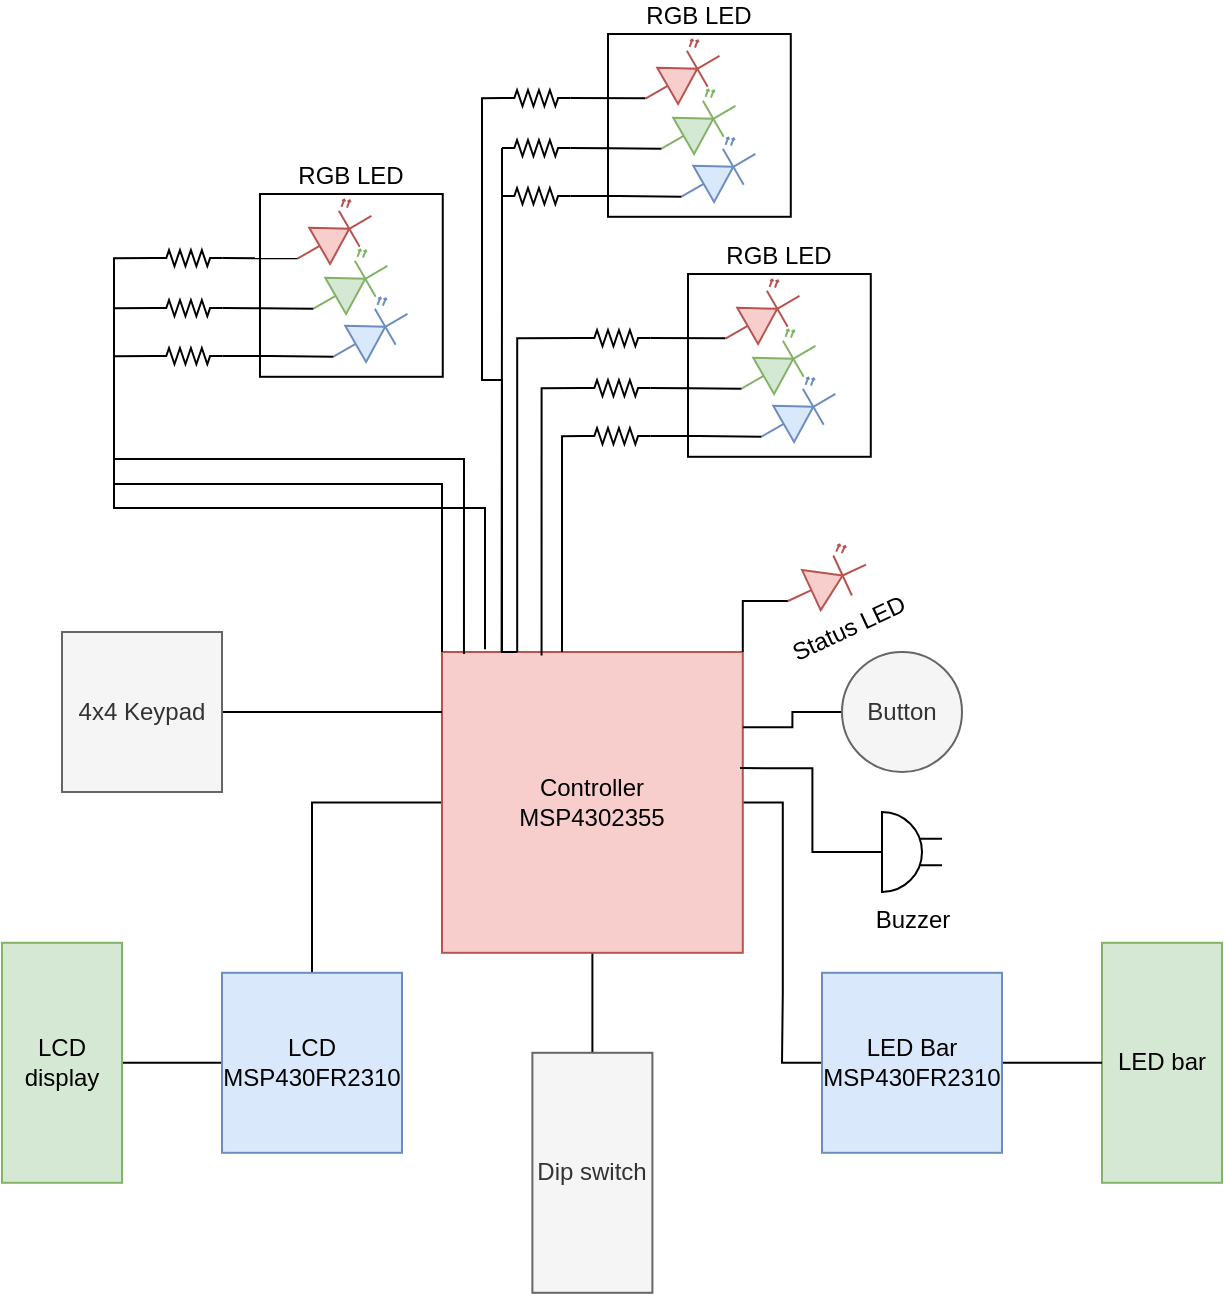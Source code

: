 <mxfile version="26.0.16" pages="3">
  <diagram name="concept circuit diagram" id="p305JsgVPOij-5PWUTEg">
    <mxGraphModel dx="1071" dy="749" grid="1" gridSize="10" guides="1" tooltips="1" connect="1" arrows="1" fold="1" page="1" pageScale="1" pageWidth="850" pageHeight="1100" math="0" shadow="0">
      <root>
        <mxCell id="0" />
        <mxCell id="1" parent="0" />
        <mxCell id="tSTJTBsYmaogqEm1jBnO-4" style="edgeStyle=orthogonalEdgeStyle;rounded=0;orthogonalLoop=1;jettySize=auto;html=1;exitX=0;exitY=0.5;exitDx=0;exitDy=0;entryX=0.5;entryY=0;entryDx=0;entryDy=0;endArrow=none;startFill=0;" parent="1" source="tSTJTBsYmaogqEm1jBnO-1" target="tSTJTBsYmaogqEm1jBnO-2" edge="1">
          <mxGeometry relative="1" as="geometry" />
        </mxCell>
        <mxCell id="tSTJTBsYmaogqEm1jBnO-8" style="edgeStyle=orthogonalEdgeStyle;rounded=0;orthogonalLoop=1;jettySize=auto;html=1;exitX=0.5;exitY=1;exitDx=0;exitDy=0;entryX=0;entryY=0.5;entryDx=0;entryDy=0;endArrow=none;startFill=0;" parent="1" source="tSTJTBsYmaogqEm1jBnO-1" target="tSTJTBsYmaogqEm1jBnO-7" edge="1">
          <mxGeometry relative="1" as="geometry" />
        </mxCell>
        <mxCell id="tSTJTBsYmaogqEm1jBnO-10" style="edgeStyle=orthogonalEdgeStyle;rounded=0;orthogonalLoop=1;jettySize=auto;html=1;exitX=1;exitY=0.5;exitDx=0;exitDy=0;entryX=0;entryY=0.5;entryDx=0;entryDy=0;endArrow=none;startFill=0;" parent="1" source="tSTJTBsYmaogqEm1jBnO-1" target="tSTJTBsYmaogqEm1jBnO-9" edge="1">
          <mxGeometry relative="1" as="geometry" />
        </mxCell>
        <mxCell id="tSTJTBsYmaogqEm1jBnO-1" value="Controller&lt;div&gt;MSP4302355&lt;/div&gt;" style="whiteSpace=wrap;html=1;aspect=fixed;fillColor=#f8cecc;strokeColor=#b85450;" parent="1" vertex="1">
          <mxGeometry x="340" y="380" width="150.4" height="150.4" as="geometry" />
        </mxCell>
        <mxCell id="tSTJTBsYmaogqEm1jBnO-17" style="edgeStyle=orthogonalEdgeStyle;rounded=0;orthogonalLoop=1;jettySize=auto;html=1;entryX=0.5;entryY=0;entryDx=0;entryDy=0;endArrow=none;startFill=0;" parent="1" source="tSTJTBsYmaogqEm1jBnO-2" target="tSTJTBsYmaogqEm1jBnO-16" edge="1">
          <mxGeometry relative="1" as="geometry">
            <mxPoint x="210" y="600.4" as="targetPoint" />
          </mxGeometry>
        </mxCell>
        <mxCell id="tSTJTBsYmaogqEm1jBnO-2" value="LCD&lt;div&gt;MSP430FR2310&lt;/div&gt;" style="whiteSpace=wrap;html=1;aspect=fixed;fillColor=#dae8fc;strokeColor=#6c8ebf;" parent="1" vertex="1">
          <mxGeometry x="230" y="540.4" width="90" height="90" as="geometry" />
        </mxCell>
        <mxCell id="tSTJTBsYmaogqEm1jBnO-5" value="&lt;span&gt;LED bar&lt;/span&gt;" style="rounded=0;whiteSpace=wrap;html=1;rotation=90;horizontal=0;fillColor=#d5e8d4;strokeColor=#82b366;" parent="1" vertex="1">
          <mxGeometry x="640" y="555.4" width="120" height="60" as="geometry" />
        </mxCell>
        <mxCell id="tSTJTBsYmaogqEm1jBnO-7" value="Dip switch" style="rounded=0;whiteSpace=wrap;html=1;rotation=90;horizontal=0;fillColor=#f5f5f5;fontColor=#333333;strokeColor=#666666;" parent="1" vertex="1">
          <mxGeometry x="355.2" y="610.4" width="120" height="60" as="geometry" />
        </mxCell>
        <mxCell id="tSTJTBsYmaogqEm1jBnO-11" value="" style="edgeStyle=orthogonalEdgeStyle;rounded=0;orthogonalLoop=1;jettySize=auto;html=1;endArrow=none;startFill=0;" parent="1" source="tSTJTBsYmaogqEm1jBnO-9" target="tSTJTBsYmaogqEm1jBnO-5" edge="1">
          <mxGeometry relative="1" as="geometry" />
        </mxCell>
        <mxCell id="tSTJTBsYmaogqEm1jBnO-9" value="LED Bar&lt;div&gt;MSP430FR2310&lt;/div&gt;" style="whiteSpace=wrap;html=1;aspect=fixed;fillColor=#dae8fc;strokeColor=#6c8ebf;" parent="1" vertex="1">
          <mxGeometry x="530" y="540.4" width="90" height="90" as="geometry" />
        </mxCell>
        <mxCell id="tSTJTBsYmaogqEm1jBnO-13" value="" style="edgeStyle=orthogonalEdgeStyle;rounded=0;orthogonalLoop=1;jettySize=auto;html=1;entryX=1;entryY=0.25;entryDx=0;entryDy=0;endArrow=none;startFill=0;" parent="1" source="tSTJTBsYmaogqEm1jBnO-12" target="tSTJTBsYmaogqEm1jBnO-1" edge="1">
          <mxGeometry relative="1" as="geometry" />
        </mxCell>
        <mxCell id="tSTJTBsYmaogqEm1jBnO-12" value="Button" style="ellipse;whiteSpace=wrap;html=1;aspect=fixed;fillColor=#f5f5f5;fontColor=#333333;strokeColor=#666666;" parent="1" vertex="1">
          <mxGeometry x="540" y="380" width="60" height="60" as="geometry" />
        </mxCell>
        <mxCell id="mAEkQ0gVqWSlYM4PxFTq-11" value="" style="edgeStyle=orthogonalEdgeStyle;rounded=0;orthogonalLoop=1;jettySize=auto;html=1;endArrow=none;startFill=0;" parent="1" source="tSTJTBsYmaogqEm1jBnO-14" target="tSTJTBsYmaogqEm1jBnO-1" edge="1">
          <mxGeometry relative="1" as="geometry">
            <Array as="points">
              <mxPoint x="330" y="410" />
              <mxPoint x="330" y="410" />
            </Array>
          </mxGeometry>
        </mxCell>
        <mxCell id="tSTJTBsYmaogqEm1jBnO-14" value="4x4 Keypad" style="whiteSpace=wrap;html=1;aspect=fixed;fillColor=#f5f5f5;fontColor=#333333;strokeColor=#666666;" parent="1" vertex="1">
          <mxGeometry x="150" y="370" width="80" height="80" as="geometry" />
        </mxCell>
        <mxCell id="tSTJTBsYmaogqEm1jBnO-16" value="LCD display" style="rounded=0;whiteSpace=wrap;html=1;direction=south;fillColor=#d5e8d4;strokeColor=#82b366;" parent="1" vertex="1">
          <mxGeometry x="120" y="525.4" width="60" height="120" as="geometry" />
        </mxCell>
        <mxCell id="AJ94u2D5wAUp2fPs3oyZ-25" style="edgeStyle=orthogonalEdgeStyle;rounded=0;orthogonalLoop=1;jettySize=auto;html=1;exitX=0;exitY=0.57;exitDx=0;exitDy=0;exitPerimeter=0;entryX=1;entryY=0;entryDx=0;entryDy=0;endArrow=none;startFill=0;" edge="1" parent="1" source="tSTJTBsYmaogqEm1jBnO-18" target="tSTJTBsYmaogqEm1jBnO-1">
          <mxGeometry relative="1" as="geometry" />
        </mxCell>
        <mxCell id="tSTJTBsYmaogqEm1jBnO-18" value="Status LED" style="verticalLabelPosition=bottom;shadow=0;dashed=0;align=center;html=1;verticalAlign=top;shape=mxgraph.electrical.opto_electronics.led_2;pointerEvents=1;rotation=-25;fillColor=#f8cecc;strokeColor=#b85450;" parent="1" vertex="1">
          <mxGeometry x="510.19" y="330.85" width="43.07" height="25.75" as="geometry" />
        </mxCell>
        <mxCell id="AJ94u2D5wAUp2fPs3oyZ-1" value="" style="group;rotation=0;" vertex="1" connectable="0" parent="1">
          <mxGeometry x="369.998" y="70.004" width="144.012" height="92.016" as="geometry" />
        </mxCell>
        <mxCell id="mAEkQ0gVqWSlYM4PxFTq-10" value="RGB LED" style="whiteSpace=wrap;html=1;aspect=fixed;labelPosition=center;verticalLabelPosition=top;align=center;verticalAlign=bottom;rotation=0;" parent="AJ94u2D5wAUp2fPs3oyZ-1" vertex="1">
          <mxGeometry x="53" y="1" width="91.39" height="91.39" as="geometry" />
        </mxCell>
        <mxCell id="mAEkQ0gVqWSlYM4PxFTq-1" value="" style="verticalLabelPosition=bottom;shadow=0;dashed=0;align=center;html=1;verticalAlign=top;shape=mxgraph.electrical.opto_electronics.led_2;pointerEvents=1;rotation=-30;fillColor=#f8cecc;strokeColor=#b85450;" parent="AJ94u2D5wAUp2fPs3oyZ-1" vertex="1">
          <mxGeometry x="68" y="9" width="42.747" height="24.303" as="geometry" />
        </mxCell>
        <mxCell id="mAEkQ0gVqWSlYM4PxFTq-2" value="" style="verticalLabelPosition=bottom;shadow=0;dashed=0;align=center;html=1;verticalAlign=top;shape=mxgraph.electrical.opto_electronics.led_2;pointerEvents=1;rotation=-30;fillColor=#d5e8d4;strokeColor=#82b366;" parent="AJ94u2D5wAUp2fPs3oyZ-1" vertex="1">
          <mxGeometry x="76" y="34" width="42.747" height="24.303" as="geometry" />
        </mxCell>
        <mxCell id="mAEkQ0gVqWSlYM4PxFTq-3" value="" style="verticalLabelPosition=bottom;shadow=0;dashed=0;align=center;html=1;verticalAlign=top;shape=mxgraph.electrical.opto_electronics.led_2;pointerEvents=1;rotation=-30;fillColor=#dae8fc;strokeColor=#6c8ebf;" parent="AJ94u2D5wAUp2fPs3oyZ-1" vertex="1">
          <mxGeometry x="86" y="58" width="42.747" height="24.303" as="geometry" />
        </mxCell>
        <mxCell id="mAEkQ0gVqWSlYM4PxFTq-4" value="" style="pointerEvents=1;verticalLabelPosition=bottom;shadow=0;dashed=0;align=center;html=1;verticalAlign=top;shape=mxgraph.electrical.resistors.resistor_2;rotation=0;" parent="AJ94u2D5wAUp2fPs3oyZ-1" vertex="1">
          <mxGeometry y="29" width="34.198" height="8.101" as="geometry" />
        </mxCell>
        <mxCell id="AJ94u2D5wAUp2fPs3oyZ-32" style="edgeStyle=orthogonalEdgeStyle;rounded=0;orthogonalLoop=1;jettySize=auto;html=1;exitX=0;exitY=0.5;exitDx=0;exitDy=0;exitPerimeter=0;endArrow=none;startFill=0;" edge="1" parent="AJ94u2D5wAUp2fPs3oyZ-1" source="mAEkQ0gVqWSlYM4PxFTq-5">
          <mxGeometry relative="1" as="geometry">
            <mxPoint x="-0.198" y="309.996" as="targetPoint" />
            <Array as="points">
              <mxPoint y="120" />
              <mxPoint y="120" />
            </Array>
          </mxGeometry>
        </mxCell>
        <mxCell id="mAEkQ0gVqWSlYM4PxFTq-5" value="" style="pointerEvents=1;verticalLabelPosition=bottom;shadow=0;dashed=0;align=center;html=1;verticalAlign=top;shape=mxgraph.electrical.resistors.resistor_2;rotation=0;" parent="AJ94u2D5wAUp2fPs3oyZ-1" vertex="1">
          <mxGeometry y="54" width="34.198" height="8.101" as="geometry" />
        </mxCell>
        <mxCell id="mAEkQ0gVqWSlYM4PxFTq-6" value="" style="edgeStyle=orthogonalEdgeStyle;rounded=0;orthogonalLoop=1;jettySize=auto;html=1;entryX=0;entryY=0.57;entryDx=0;entryDy=0;entryPerimeter=0;endArrow=none;startFill=0;" parent="AJ94u2D5wAUp2fPs3oyZ-1" source="mAEkQ0gVqWSlYM4PxFTq-7" target="mAEkQ0gVqWSlYM4PxFTq-3" edge="1">
          <mxGeometry relative="1" as="geometry" />
        </mxCell>
        <mxCell id="mAEkQ0gVqWSlYM4PxFTq-7" value="" style="pointerEvents=1;verticalLabelPosition=bottom;shadow=0;dashed=0;align=center;html=1;verticalAlign=top;shape=mxgraph.electrical.resistors.resistor_2;rotation=0;" parent="AJ94u2D5wAUp2fPs3oyZ-1" vertex="1">
          <mxGeometry y="78" width="34.198" height="8.101" as="geometry" />
        </mxCell>
        <mxCell id="mAEkQ0gVqWSlYM4PxFTq-8" style="edgeStyle=orthogonalEdgeStyle;rounded=0;orthogonalLoop=1;jettySize=auto;html=1;exitX=1;exitY=0.5;exitDx=0;exitDy=0;exitPerimeter=0;entryX=0;entryY=0.57;entryDx=0;entryDy=0;entryPerimeter=0;endArrow=none;startFill=0;" parent="AJ94u2D5wAUp2fPs3oyZ-1" source="mAEkQ0gVqWSlYM4PxFTq-5" target="mAEkQ0gVqWSlYM4PxFTq-2" edge="1">
          <mxGeometry relative="1" as="geometry" />
        </mxCell>
        <mxCell id="mAEkQ0gVqWSlYM4PxFTq-9" style="edgeStyle=orthogonalEdgeStyle;rounded=0;orthogonalLoop=1;jettySize=auto;html=1;exitX=1;exitY=0.5;exitDx=0;exitDy=0;exitPerimeter=0;entryX=0;entryY=0.57;entryDx=0;entryDy=0;entryPerimeter=0;endArrow=none;startFill=0;" parent="AJ94u2D5wAUp2fPs3oyZ-1" source="mAEkQ0gVqWSlYM4PxFTq-4" target="mAEkQ0gVqWSlYM4PxFTq-1" edge="1">
          <mxGeometry relative="1" as="geometry" />
        </mxCell>
        <mxCell id="AJ94u2D5wAUp2fPs3oyZ-2" value="" style="group;rotation=0;" vertex="1" connectable="0" parent="1">
          <mxGeometry x="195.988" y="150.004" width="144.012" height="92.016" as="geometry" />
        </mxCell>
        <mxCell id="AJ94u2D5wAUp2fPs3oyZ-3" value="RGB LED" style="whiteSpace=wrap;html=1;aspect=fixed;labelPosition=center;verticalLabelPosition=top;align=center;verticalAlign=bottom;rotation=0;" vertex="1" parent="AJ94u2D5wAUp2fPs3oyZ-2">
          <mxGeometry x="53" y="1" width="91.39" height="91.39" as="geometry" />
        </mxCell>
        <mxCell id="AJ94u2D5wAUp2fPs3oyZ-4" value="" style="verticalLabelPosition=bottom;shadow=0;dashed=0;align=center;html=1;verticalAlign=top;shape=mxgraph.electrical.opto_electronics.led_2;pointerEvents=1;rotation=-30;fillColor=#f8cecc;strokeColor=#b85450;" vertex="1" parent="AJ94u2D5wAUp2fPs3oyZ-2">
          <mxGeometry x="68" y="9" width="42.747" height="24.303" as="geometry" />
        </mxCell>
        <mxCell id="AJ94u2D5wAUp2fPs3oyZ-5" value="" style="verticalLabelPosition=bottom;shadow=0;dashed=0;align=center;html=1;verticalAlign=top;shape=mxgraph.electrical.opto_electronics.led_2;pointerEvents=1;rotation=-30;fillColor=#d5e8d4;strokeColor=#82b366;" vertex="1" parent="AJ94u2D5wAUp2fPs3oyZ-2">
          <mxGeometry x="76" y="34" width="42.747" height="24.303" as="geometry" />
        </mxCell>
        <mxCell id="AJ94u2D5wAUp2fPs3oyZ-6" value="" style="verticalLabelPosition=bottom;shadow=0;dashed=0;align=center;html=1;verticalAlign=top;shape=mxgraph.electrical.opto_electronics.led_2;pointerEvents=1;rotation=-30;fillColor=#dae8fc;strokeColor=#6c8ebf;" vertex="1" parent="AJ94u2D5wAUp2fPs3oyZ-2">
          <mxGeometry x="86" y="58" width="42.747" height="24.303" as="geometry" />
        </mxCell>
        <mxCell id="AJ94u2D5wAUp2fPs3oyZ-7" value="" style="pointerEvents=1;verticalLabelPosition=bottom;shadow=0;dashed=0;align=center;html=1;verticalAlign=top;shape=mxgraph.electrical.resistors.resistor_2;rotation=0;" vertex="1" parent="AJ94u2D5wAUp2fPs3oyZ-2">
          <mxGeometry y="29" width="34.198" height="8.101" as="geometry" />
        </mxCell>
        <mxCell id="AJ94u2D5wAUp2fPs3oyZ-8" value="" style="pointerEvents=1;verticalLabelPosition=bottom;shadow=0;dashed=0;align=center;html=1;verticalAlign=top;shape=mxgraph.electrical.resistors.resistor_2;rotation=0;" vertex="1" parent="AJ94u2D5wAUp2fPs3oyZ-2">
          <mxGeometry y="54" width="34.198" height="8.101" as="geometry" />
        </mxCell>
        <mxCell id="AJ94u2D5wAUp2fPs3oyZ-9" value="" style="edgeStyle=orthogonalEdgeStyle;rounded=0;orthogonalLoop=1;jettySize=auto;html=1;entryX=0;entryY=0.57;entryDx=0;entryDy=0;entryPerimeter=0;endArrow=none;startFill=0;" edge="1" parent="AJ94u2D5wAUp2fPs3oyZ-2" source="AJ94u2D5wAUp2fPs3oyZ-10" target="AJ94u2D5wAUp2fPs3oyZ-6">
          <mxGeometry relative="1" as="geometry" />
        </mxCell>
        <mxCell id="AJ94u2D5wAUp2fPs3oyZ-10" value="" style="pointerEvents=1;verticalLabelPosition=bottom;shadow=0;dashed=0;align=center;html=1;verticalAlign=top;shape=mxgraph.electrical.resistors.resistor_2;rotation=0;" vertex="1" parent="AJ94u2D5wAUp2fPs3oyZ-2">
          <mxGeometry y="78" width="34.198" height="8.101" as="geometry" />
        </mxCell>
        <mxCell id="AJ94u2D5wAUp2fPs3oyZ-11" style="edgeStyle=orthogonalEdgeStyle;rounded=0;orthogonalLoop=1;jettySize=auto;html=1;exitX=1;exitY=0.5;exitDx=0;exitDy=0;exitPerimeter=0;entryX=0;entryY=0.57;entryDx=0;entryDy=0;entryPerimeter=0;endArrow=none;startFill=0;" edge="1" parent="AJ94u2D5wAUp2fPs3oyZ-2" source="AJ94u2D5wAUp2fPs3oyZ-8" target="AJ94u2D5wAUp2fPs3oyZ-5">
          <mxGeometry relative="1" as="geometry" />
        </mxCell>
        <mxCell id="AJ94u2D5wAUp2fPs3oyZ-12" style="edgeStyle=orthogonalEdgeStyle;rounded=0;orthogonalLoop=1;jettySize=auto;html=1;exitX=1;exitY=0.5;exitDx=0;exitDy=0;exitPerimeter=0;entryX=0;entryY=0.57;entryDx=0;entryDy=0;entryPerimeter=0;endArrow=none;startFill=0;" edge="1" parent="AJ94u2D5wAUp2fPs3oyZ-2" source="AJ94u2D5wAUp2fPs3oyZ-7" target="AJ94u2D5wAUp2fPs3oyZ-4">
          <mxGeometry relative="1" as="geometry" />
        </mxCell>
        <mxCell id="AJ94u2D5wAUp2fPs3oyZ-13" value="" style="group;rotation=0;" vertex="1" connectable="0" parent="1">
          <mxGeometry x="409.998" y="190.004" width="144.012" height="92.016" as="geometry" />
        </mxCell>
        <mxCell id="AJ94u2D5wAUp2fPs3oyZ-14" value="RGB LED" style="whiteSpace=wrap;html=1;aspect=fixed;labelPosition=center;verticalLabelPosition=top;align=center;verticalAlign=bottom;rotation=0;" vertex="1" parent="AJ94u2D5wAUp2fPs3oyZ-13">
          <mxGeometry x="53" y="1" width="91.39" height="91.39" as="geometry" />
        </mxCell>
        <mxCell id="AJ94u2D5wAUp2fPs3oyZ-15" value="" style="verticalLabelPosition=bottom;shadow=0;dashed=0;align=center;html=1;verticalAlign=top;shape=mxgraph.electrical.opto_electronics.led_2;pointerEvents=1;rotation=-30;fillColor=#f8cecc;strokeColor=#b85450;" vertex="1" parent="AJ94u2D5wAUp2fPs3oyZ-13">
          <mxGeometry x="68" y="9" width="42.747" height="24.303" as="geometry" />
        </mxCell>
        <mxCell id="AJ94u2D5wAUp2fPs3oyZ-16" value="" style="verticalLabelPosition=bottom;shadow=0;dashed=0;align=center;html=1;verticalAlign=top;shape=mxgraph.electrical.opto_electronics.led_2;pointerEvents=1;rotation=-30;fillColor=#d5e8d4;strokeColor=#82b366;" vertex="1" parent="AJ94u2D5wAUp2fPs3oyZ-13">
          <mxGeometry x="76" y="34" width="42.747" height="24.303" as="geometry" />
        </mxCell>
        <mxCell id="AJ94u2D5wAUp2fPs3oyZ-17" value="" style="verticalLabelPosition=bottom;shadow=0;dashed=0;align=center;html=1;verticalAlign=top;shape=mxgraph.electrical.opto_electronics.led_2;pointerEvents=1;rotation=-30;fillColor=#dae8fc;strokeColor=#6c8ebf;" vertex="1" parent="AJ94u2D5wAUp2fPs3oyZ-13">
          <mxGeometry x="86" y="58" width="42.747" height="24.303" as="geometry" />
        </mxCell>
        <mxCell id="AJ94u2D5wAUp2fPs3oyZ-18" value="" style="pointerEvents=1;verticalLabelPosition=bottom;shadow=0;dashed=0;align=center;html=1;verticalAlign=top;shape=mxgraph.electrical.resistors.resistor_2;rotation=0;" vertex="1" parent="AJ94u2D5wAUp2fPs3oyZ-13">
          <mxGeometry y="29" width="34.198" height="8.101" as="geometry" />
        </mxCell>
        <mxCell id="AJ94u2D5wAUp2fPs3oyZ-19" value="" style="pointerEvents=1;verticalLabelPosition=bottom;shadow=0;dashed=0;align=center;html=1;verticalAlign=top;shape=mxgraph.electrical.resistors.resistor_2;rotation=0;" vertex="1" parent="AJ94u2D5wAUp2fPs3oyZ-13">
          <mxGeometry y="54" width="34.198" height="8.101" as="geometry" />
        </mxCell>
        <mxCell id="AJ94u2D5wAUp2fPs3oyZ-20" value="" style="edgeStyle=orthogonalEdgeStyle;rounded=0;orthogonalLoop=1;jettySize=auto;html=1;entryX=0;entryY=0.57;entryDx=0;entryDy=0;entryPerimeter=0;endArrow=none;startFill=0;" edge="1" parent="AJ94u2D5wAUp2fPs3oyZ-13" source="AJ94u2D5wAUp2fPs3oyZ-21" target="AJ94u2D5wAUp2fPs3oyZ-17">
          <mxGeometry relative="1" as="geometry" />
        </mxCell>
        <mxCell id="AJ94u2D5wAUp2fPs3oyZ-21" value="" style="pointerEvents=1;verticalLabelPosition=bottom;shadow=0;dashed=0;align=center;html=1;verticalAlign=top;shape=mxgraph.electrical.resistors.resistor_2;rotation=0;" vertex="1" parent="AJ94u2D5wAUp2fPs3oyZ-13">
          <mxGeometry y="78" width="34.2" height="8.1" as="geometry" />
        </mxCell>
        <mxCell id="AJ94u2D5wAUp2fPs3oyZ-22" style="edgeStyle=orthogonalEdgeStyle;rounded=0;orthogonalLoop=1;jettySize=auto;html=1;exitX=1;exitY=0.5;exitDx=0;exitDy=0;exitPerimeter=0;entryX=0;entryY=0.57;entryDx=0;entryDy=0;entryPerimeter=0;endArrow=none;startFill=0;" edge="1" parent="AJ94u2D5wAUp2fPs3oyZ-13" source="AJ94u2D5wAUp2fPs3oyZ-19" target="AJ94u2D5wAUp2fPs3oyZ-16">
          <mxGeometry relative="1" as="geometry" />
        </mxCell>
        <mxCell id="AJ94u2D5wAUp2fPs3oyZ-23" style="edgeStyle=orthogonalEdgeStyle;rounded=0;orthogonalLoop=1;jettySize=auto;html=1;exitX=1;exitY=0.5;exitDx=0;exitDy=0;exitPerimeter=0;entryX=0;entryY=0.57;entryDx=0;entryDy=0;entryPerimeter=0;endArrow=none;startFill=0;" edge="1" parent="AJ94u2D5wAUp2fPs3oyZ-13" source="AJ94u2D5wAUp2fPs3oyZ-18" target="AJ94u2D5wAUp2fPs3oyZ-15">
          <mxGeometry relative="1" as="geometry" />
        </mxCell>
        <mxCell id="AJ94u2D5wAUp2fPs3oyZ-26" value="Buzzer" style="pointerEvents=1;verticalLabelPosition=bottom;shadow=0;dashed=0;align=center;html=1;verticalAlign=top;shape=mxgraph.electrical.electro-mechanical.buzzer;" vertex="1" parent="1">
          <mxGeometry x="560" y="460" width="30" height="40" as="geometry" />
        </mxCell>
        <mxCell id="AJ94u2D5wAUp2fPs3oyZ-27" style="edgeStyle=orthogonalEdgeStyle;rounded=0;orthogonalLoop=1;jettySize=auto;html=1;entryX=0.991;entryY=0.386;entryDx=0;entryDy=0;entryPerimeter=0;endArrow=none;startFill=0;" edge="1" parent="1" source="AJ94u2D5wAUp2fPs3oyZ-26" target="tSTJTBsYmaogqEm1jBnO-1">
          <mxGeometry relative="1" as="geometry" />
        </mxCell>
        <mxCell id="AJ94u2D5wAUp2fPs3oyZ-28" style="edgeStyle=orthogonalEdgeStyle;rounded=0;orthogonalLoop=1;jettySize=auto;html=1;exitX=0;exitY=0.5;exitDx=0;exitDy=0;exitPerimeter=0;entryX=0.073;entryY=0.007;entryDx=0;entryDy=0;entryPerimeter=0;endArrow=none;startFill=0;" edge="1" parent="1" source="AJ94u2D5wAUp2fPs3oyZ-7" target="tSTJTBsYmaogqEm1jBnO-1">
          <mxGeometry relative="1" as="geometry" />
        </mxCell>
        <mxCell id="AJ94u2D5wAUp2fPs3oyZ-29" style="edgeStyle=orthogonalEdgeStyle;rounded=0;orthogonalLoop=1;jettySize=auto;html=1;exitX=0;exitY=0.5;exitDx=0;exitDy=0;exitPerimeter=0;entryX=0;entryY=0;entryDx=0;entryDy=0;endArrow=none;startFill=0;" edge="1" parent="1" source="AJ94u2D5wAUp2fPs3oyZ-8" target="tSTJTBsYmaogqEm1jBnO-1">
          <mxGeometry relative="1" as="geometry" />
        </mxCell>
        <mxCell id="AJ94u2D5wAUp2fPs3oyZ-30" style="edgeStyle=orthogonalEdgeStyle;rounded=0;orthogonalLoop=1;jettySize=auto;html=1;exitX=0;exitY=0.5;exitDx=0;exitDy=0;exitPerimeter=0;endArrow=none;startFill=0;entryX=0.143;entryY=-0.009;entryDx=0;entryDy=0;entryPerimeter=0;" edge="1" parent="1" source="AJ94u2D5wAUp2fPs3oyZ-10" target="tSTJTBsYmaogqEm1jBnO-1">
          <mxGeometry relative="1" as="geometry">
            <mxPoint x="362" y="370" as="targetPoint" />
          </mxGeometry>
        </mxCell>
        <mxCell id="AJ94u2D5wAUp2fPs3oyZ-31" style="edgeStyle=orthogonalEdgeStyle;rounded=0;orthogonalLoop=1;jettySize=auto;html=1;exitX=0;exitY=0.5;exitDx=0;exitDy=0;exitPerimeter=0;entryX=0.25;entryY=0;entryDx=0;entryDy=0;endArrow=none;startFill=0;" edge="1" parent="1" source="mAEkQ0gVqWSlYM4PxFTq-4" target="tSTJTBsYmaogqEm1jBnO-1">
          <mxGeometry relative="1" as="geometry">
            <Array as="points">
              <mxPoint x="360" y="103" />
              <mxPoint x="360" y="244" />
              <mxPoint x="370" y="244" />
              <mxPoint x="370" y="380" />
            </Array>
          </mxGeometry>
        </mxCell>
        <mxCell id="AJ94u2D5wAUp2fPs3oyZ-33" style="edgeStyle=orthogonalEdgeStyle;rounded=0;orthogonalLoop=1;jettySize=auto;html=1;exitX=0;exitY=0.5;exitDx=0;exitDy=0;exitPerimeter=0;entryX=0.25;entryY=0;entryDx=0;entryDy=0;endArrow=none;startFill=0;" edge="1" parent="1" source="AJ94u2D5wAUp2fPs3oyZ-18" target="tSTJTBsYmaogqEm1jBnO-1">
          <mxGeometry relative="1" as="geometry" />
        </mxCell>
        <mxCell id="AJ94u2D5wAUp2fPs3oyZ-34" style="edgeStyle=orthogonalEdgeStyle;rounded=0;orthogonalLoop=1;jettySize=auto;html=1;exitX=0;exitY=0.5;exitDx=0;exitDy=0;exitPerimeter=0;entryX=0.331;entryY=0.012;entryDx=0;entryDy=0;entryPerimeter=0;endArrow=none;startFill=0;" edge="1" parent="1" source="AJ94u2D5wAUp2fPs3oyZ-19" target="tSTJTBsYmaogqEm1jBnO-1">
          <mxGeometry relative="1" as="geometry" />
        </mxCell>
        <mxCell id="AJ94u2D5wAUp2fPs3oyZ-35" style="edgeStyle=orthogonalEdgeStyle;rounded=0;orthogonalLoop=1;jettySize=auto;html=1;exitX=0;exitY=0.5;exitDx=0;exitDy=0;exitPerimeter=0;endArrow=none;startFill=0;" edge="1" parent="1" source="AJ94u2D5wAUp2fPs3oyZ-21">
          <mxGeometry relative="1" as="geometry">
            <mxPoint x="400" y="380" as="targetPoint" />
            <Array as="points">
              <mxPoint x="400" y="272" />
              <mxPoint x="400" y="377" />
            </Array>
          </mxGeometry>
        </mxCell>
      </root>
    </mxGraphModel>
  </diagram>
  <diagram id="OkOyoJTnAvWsFTNXy6aW" name="flowchart">
    <mxGraphModel dx="1205" dy="843" grid="1" gridSize="10" guides="1" tooltips="1" connect="1" arrows="1" fold="1" page="1" pageScale="1" pageWidth="850" pageHeight="1100" math="0" shadow="0">
      <root>
        <mxCell id="0" />
        <mxCell id="1" parent="0" />
        <mxCell id="sL0dwRt2hiIRpK8wjDU_-6" style="edgeStyle=orthogonalEdgeStyle;rounded=0;orthogonalLoop=1;jettySize=auto;html=1;exitX=0.5;exitY=1;exitDx=0;exitDy=0;exitPerimeter=0;entryX=0.5;entryY=0;entryDx=0;entryDy=0;" edge="1" parent="1" source="sL0dwRt2hiIRpK8wjDU_-1" target="sL0dwRt2hiIRpK8wjDU_-3">
          <mxGeometry relative="1" as="geometry" />
        </mxCell>
        <mxCell id="sL0dwRt2hiIRpK8wjDU_-1" value="system" style="strokeWidth=2;html=1;shape=mxgraph.flowchart.terminator;whiteSpace=wrap;fillColor=#ffe6cc;strokeColor=#d79b00;" vertex="1" parent="1">
          <mxGeometry x="180" y="130" width="100" height="40" as="geometry" />
        </mxCell>
        <mxCell id="sL0dwRt2hiIRpK8wjDU_-2" value="init:&lt;div&gt;LEDs&lt;/div&gt;&lt;div&gt;LCD&lt;/div&gt;&lt;div&gt;input GPIO pins&lt;/div&gt;" style="strokeWidth=2;html=1;shape=mxgraph.flowchart.document2;whiteSpace=wrap;size=0.189;fillColor=#d5e8d4;strokeColor=#82b366;" vertex="1" parent="1">
          <mxGeometry x="90" y="30" width="90" height="90" as="geometry" />
        </mxCell>
        <mxCell id="sL0dwRt2hiIRpK8wjDU_-3" value="idle state&lt;div&gt;display idle on lcd&lt;/div&gt;&lt;div&gt;ALL LEDs off&lt;/div&gt;" style="rounded=1;whiteSpace=wrap;html=1;absoluteArcSize=1;arcSize=14;strokeWidth=2;fillColor=#dae8fc;strokeColor=#6c8ebf;" vertex="1" parent="1">
          <mxGeometry x="180" y="200" width="100" height="70" as="geometry" />
        </mxCell>
        <mxCell id="sL0dwRt2hiIRpK8wjDU_-5" style="edgeStyle=orthogonalEdgeStyle;rounded=0;orthogonalLoop=1;jettySize=auto;html=1;exitX=1;exitY=0.5;exitDx=0;exitDy=0;exitPerimeter=0;entryX=1;entryY=0.5;entryDx=0;entryDy=0;" edge="1" parent="1" source="sL0dwRt2hiIRpK8wjDU_-4" target="sL0dwRt2hiIRpK8wjDU_-3">
          <mxGeometry relative="1" as="geometry" />
        </mxCell>
        <mxCell id="sL0dwRt2hiIRpK8wjDU_-9" value="no" style="edgeLabel;html=1;align=center;verticalAlign=middle;resizable=0;points=[];" vertex="1" connectable="0" parent="sL0dwRt2hiIRpK8wjDU_-5">
          <mxGeometry x="-0.157" y="3" relative="1" as="geometry">
            <mxPoint as="offset" />
          </mxGeometry>
        </mxCell>
        <mxCell id="sL0dwRt2hiIRpK8wjDU_-8" style="edgeStyle=orthogonalEdgeStyle;rounded=0;orthogonalLoop=1;jettySize=auto;html=1;entryX=0.5;entryY=0;entryDx=0;entryDy=0;" edge="1" parent="1" source="sL0dwRt2hiIRpK8wjDU_-4" target="sL0dwRt2hiIRpK8wjDU_-7">
          <mxGeometry relative="1" as="geometry" />
        </mxCell>
        <mxCell id="sL0dwRt2hiIRpK8wjDU_-10" value="yes" style="edgeLabel;html=1;align=center;verticalAlign=middle;resizable=0;points=[];" vertex="1" connectable="0" parent="sL0dwRt2hiIRpK8wjDU_-8">
          <mxGeometry x="-0.05" y="-1" relative="1" as="geometry">
            <mxPoint as="offset" />
          </mxGeometry>
        </mxCell>
        <mxCell id="sL0dwRt2hiIRpK8wjDU_-4" value="has start button been pressed?" style="strokeWidth=2;html=1;shape=mxgraph.flowchart.decision;whiteSpace=wrap;fillColor=#fff2cc;strokeColor=#d6b656;" vertex="1" parent="1">
          <mxGeometry x="150" y="300" width="160" height="110" as="geometry" />
        </mxCell>
        <mxCell id="0MDeMkZCn_2cnZGFqTQB-5" value="" style="edgeStyle=orthogonalEdgeStyle;rounded=0;orthogonalLoop=1;jettySize=auto;html=1;" edge="1" parent="1" source="sL0dwRt2hiIRpK8wjDU_-7" target="0MDeMkZCn_2cnZGFqTQB-3">
          <mxGeometry relative="1" as="geometry" />
        </mxCell>
        <mxCell id="sL0dwRt2hiIRpK8wjDU_-7" value="program gets code&lt;div&gt;lcd displays game in progress&lt;/div&gt;&lt;div&gt;status led turns on&lt;/div&gt;&lt;div&gt;keypad pressed to change RGB color&lt;/div&gt;&lt;div&gt;dip switch sets LED bar&lt;/div&gt;" style="rounded=1;whiteSpace=wrap;html=1;absoluteArcSize=1;arcSize=14;strokeWidth=2;fillColor=#dae8fc;strokeColor=#6c8ebf;" vertex="1" parent="1">
          <mxGeometry x="125" y="450" width="210" height="100" as="geometry" />
        </mxCell>
        <mxCell id="sL0dwRt2hiIRpK8wjDU_-11" style="edgeStyle=orthogonalEdgeStyle;rounded=0;orthogonalLoop=1;jettySize=auto;html=1;exitX=0.5;exitY=1;exitDx=0;exitDy=0;entryX=0.5;entryY=0;entryDx=0;entryDy=0;entryPerimeter=0;" edge="1" parent="1" source="sL0dwRt2hiIRpK8wjDU_-3" target="sL0dwRt2hiIRpK8wjDU_-4">
          <mxGeometry relative="1" as="geometry" />
        </mxCell>
        <mxCell id="sL0dwRt2hiIRpK8wjDU_-20" style="edgeStyle=orthogonalEdgeStyle;rounded=0;orthogonalLoop=1;jettySize=auto;html=1;exitX=0.5;exitY=1;exitDx=0;exitDy=0;exitPerimeter=0;entryX=0.5;entryY=0;entryDx=0;entryDy=0;" edge="1" parent="1" source="sL0dwRt2hiIRpK8wjDU_-13" target="sL0dwRt2hiIRpK8wjDU_-18">
          <mxGeometry relative="1" as="geometry" />
        </mxCell>
        <mxCell id="sL0dwRt2hiIRpK8wjDU_-13" value="RGB LED color" style="strokeWidth=2;html=1;shape=mxgraph.flowchart.terminator;whiteSpace=wrap;fillColor=#ffe6cc;strokeColor=#d79b00;" vertex="1" parent="1">
          <mxGeometry x="425" y="160" width="100" height="40" as="geometry" />
        </mxCell>
        <mxCell id="0MDeMkZCn_2cnZGFqTQB-40" value="" style="edgeStyle=orthogonalEdgeStyle;rounded=0;orthogonalLoop=1;jettySize=auto;html=1;" edge="1" parent="1" source="sL0dwRt2hiIRpK8wjDU_-14" target="0MDeMkZCn_2cnZGFqTQB-7">
          <mxGeometry relative="1" as="geometry" />
        </mxCell>
        <mxCell id="sL0dwRt2hiIRpK8wjDU_-14" value="Status LED" style="strokeWidth=2;html=1;shape=mxgraph.flowchart.terminator;whiteSpace=wrap;fillColor=#ffe6cc;strokeColor=#d79b00;" vertex="1" parent="1">
          <mxGeometry x="580" y="160" width="100" height="40" as="geometry" />
        </mxCell>
        <mxCell id="0MDeMkZCn_2cnZGFqTQB-31" value="" style="edgeStyle=orthogonalEdgeStyle;rounded=0;orthogonalLoop=1;jettySize=auto;html=1;" edge="1" parent="1" source="sL0dwRt2hiIRpK8wjDU_-15" target="0MDeMkZCn_2cnZGFqTQB-30">
          <mxGeometry relative="1" as="geometry" />
        </mxCell>
        <mxCell id="sL0dwRt2hiIRpK8wjDU_-15" value="LCD" style="strokeWidth=2;html=1;shape=mxgraph.flowchart.terminator;whiteSpace=wrap;fillColor=#ffe6cc;strokeColor=#d79b00;" vertex="1" parent="1">
          <mxGeometry x="425" y="400" width="95" height="40" as="geometry" />
        </mxCell>
        <mxCell id="sL0dwRt2hiIRpK8wjDU_-18" value="Set color associated with keypad input" style="rounded=1;whiteSpace=wrap;html=1;absoluteArcSize=1;arcSize=14;strokeWidth=2;fillColor=#dae8fc;strokeColor=#6c8ebf;" vertex="1" parent="1">
          <mxGeometry x="427.5" y="230" width="95" height="60" as="geometry" />
        </mxCell>
        <mxCell id="0MDeMkZCn_2cnZGFqTQB-1" value="ret" style="strokeWidth=2;html=1;shape=mxgraph.flowchart.terminator;whiteSpace=wrap;fillColor=#ffe6cc;strokeColor=#d79b00;" vertex="1" parent="1">
          <mxGeometry x="441.25" y="320" width="67.5" height="30" as="geometry" />
        </mxCell>
        <mxCell id="0MDeMkZCn_2cnZGFqTQB-2" style="edgeStyle=orthogonalEdgeStyle;rounded=0;orthogonalLoop=1;jettySize=auto;html=1;exitX=0.5;exitY=1;exitDx=0;exitDy=0;entryX=0.5;entryY=0;entryDx=0;entryDy=0;entryPerimeter=0;" edge="1" parent="1" source="sL0dwRt2hiIRpK8wjDU_-18" target="0MDeMkZCn_2cnZGFqTQB-1">
          <mxGeometry relative="1" as="geometry" />
        </mxCell>
        <mxCell id="0MDeMkZCn_2cnZGFqTQB-11" value="" style="edgeStyle=orthogonalEdgeStyle;rounded=0;orthogonalLoop=1;jettySize=auto;html=1;" edge="1" parent="1" source="0MDeMkZCn_2cnZGFqTQB-3" target="0MDeMkZCn_2cnZGFqTQB-9">
          <mxGeometry relative="1" as="geometry" />
        </mxCell>
        <mxCell id="0MDeMkZCn_2cnZGFqTQB-12" value="yes" style="edgeLabel;html=1;align=center;verticalAlign=middle;resizable=0;points=[];" vertex="1" connectable="0" parent="0MDeMkZCn_2cnZGFqTQB-11">
          <mxGeometry x="-0.345" y="3" relative="1" as="geometry">
            <mxPoint as="offset" />
          </mxGeometry>
        </mxCell>
        <mxCell id="0MDeMkZCn_2cnZGFqTQB-15" value="" style="edgeStyle=orthogonalEdgeStyle;rounded=0;orthogonalLoop=1;jettySize=auto;html=1;" edge="1" parent="1" source="0MDeMkZCn_2cnZGFqTQB-3" target="0MDeMkZCn_2cnZGFqTQB-14">
          <mxGeometry relative="1" as="geometry" />
        </mxCell>
        <mxCell id="0MDeMkZCn_2cnZGFqTQB-16" value="no" style="edgeLabel;html=1;align=center;verticalAlign=middle;resizable=0;points=[];" vertex="1" connectable="0" parent="0MDeMkZCn_2cnZGFqTQB-15">
          <mxGeometry x="-0.378" y="-4" relative="1" as="geometry">
            <mxPoint as="offset" />
          </mxGeometry>
        </mxCell>
        <mxCell id="0MDeMkZCn_2cnZGFqTQB-3" value="player out of time?" style="strokeWidth=2;html=1;shape=mxgraph.flowchart.decision;whiteSpace=wrap;fillColor=#fff2cc;strokeColor=#d6b656;" vertex="1" parent="1">
          <mxGeometry x="167.5" y="575" width="125" height="100" as="geometry" />
        </mxCell>
        <mxCell id="0MDeMkZCn_2cnZGFqTQB-33" value="" style="edgeStyle=orthogonalEdgeStyle;rounded=0;orthogonalLoop=1;jettySize=auto;html=1;" edge="1" parent="1" source="0MDeMkZCn_2cnZGFqTQB-7" target="0MDeMkZCn_2cnZGFqTQB-8">
          <mxGeometry relative="1" as="geometry" />
        </mxCell>
        <mxCell id="0MDeMkZCn_2cnZGFqTQB-7" value="Toggle status LED" style="rounded=1;whiteSpace=wrap;html=1;absoluteArcSize=1;arcSize=14;strokeWidth=2;fillColor=#dae8fc;strokeColor=#6c8ebf;" vertex="1" parent="1">
          <mxGeometry x="580" y="230" width="100" height="60" as="geometry" />
        </mxCell>
        <mxCell id="0MDeMkZCn_2cnZGFqTQB-34" value="" style="edgeStyle=orthogonalEdgeStyle;rounded=0;orthogonalLoop=1;jettySize=auto;html=1;exitX=1;exitY=0.5;exitDx=0;exitDy=0;exitPerimeter=0;entryX=0.5;entryY=0;entryDx=0;entryDy=0;" edge="1" parent="1" source="0MDeMkZCn_2cnZGFqTQB-8" target="0MDeMkZCn_2cnZGFqTQB-32">
          <mxGeometry relative="1" as="geometry">
            <mxPoint x="740" y="340" as="sourcePoint" />
            <mxPoint x="870" y="320" as="targetPoint" />
          </mxGeometry>
        </mxCell>
        <mxCell id="0MDeMkZCn_2cnZGFqTQB-36" value="yes" style="edgeLabel;html=1;align=center;verticalAlign=middle;resizable=0;points=[];" vertex="1" connectable="0" parent="0MDeMkZCn_2cnZGFqTQB-34">
          <mxGeometry x="-0.276" y="-1" relative="1" as="geometry">
            <mxPoint as="offset" />
          </mxGeometry>
        </mxCell>
        <mxCell id="0MDeMkZCn_2cnZGFqTQB-37" value="" style="edgeStyle=orthogonalEdgeStyle;rounded=0;orthogonalLoop=1;jettySize=auto;html=1;" edge="1" parent="1" source="0MDeMkZCn_2cnZGFqTQB-8" target="0MDeMkZCn_2cnZGFqTQB-35">
          <mxGeometry relative="1" as="geometry" />
        </mxCell>
        <mxCell id="0MDeMkZCn_2cnZGFqTQB-38" value="no" style="edgeLabel;html=1;align=center;verticalAlign=middle;resizable=0;points=[];" vertex="1" connectable="0" parent="0MDeMkZCn_2cnZGFqTQB-37">
          <mxGeometry x="-0.496" y="-1" relative="1" as="geometry">
            <mxPoint as="offset" />
          </mxGeometry>
        </mxCell>
        <mxCell id="0MDeMkZCn_2cnZGFqTQB-8" value="is remaining time&amp;nbsp; 5 seconds or less?" style="strokeWidth=2;html=1;shape=mxgraph.flowchart.decision;whiteSpace=wrap;fillColor=#fff2cc;strokeColor=#d6b656;" vertex="1" parent="1">
          <mxGeometry x="555" y="310" width="150" height="100" as="geometry" />
        </mxCell>
        <mxCell id="0MDeMkZCn_2cnZGFqTQB-29" style="edgeStyle=orthogonalEdgeStyle;rounded=0;orthogonalLoop=1;jettySize=auto;html=1;exitX=0.5;exitY=0;exitDx=0;exitDy=0;entryX=1;entryY=0.25;entryDx=0;entryDy=0;" edge="1" parent="1" source="0MDeMkZCn_2cnZGFqTQB-9" target="sL0dwRt2hiIRpK8wjDU_-3">
          <mxGeometry relative="1" as="geometry" />
        </mxCell>
        <mxCell id="0MDeMkZCn_2cnZGFqTQB-9" value="Game over tone on buzzer&lt;div&gt;lcd displays lose&lt;/div&gt;" style="rounded=1;whiteSpace=wrap;html=1;absoluteArcSize=1;arcSize=14;strokeWidth=2;fillColor=#dae8fc;strokeColor=#6c8ebf;" vertex="1" parent="1">
          <mxGeometry x="340" y="595" width="90" height="60" as="geometry" />
        </mxCell>
        <mxCell id="0MDeMkZCn_2cnZGFqTQB-21" value="" style="edgeStyle=orthogonalEdgeStyle;rounded=0;orthogonalLoop=1;jettySize=auto;html=1;" edge="1" parent="1" source="0MDeMkZCn_2cnZGFqTQB-14" target="0MDeMkZCn_2cnZGFqTQB-20">
          <mxGeometry relative="1" as="geometry" />
        </mxCell>
        <mxCell id="0MDeMkZCn_2cnZGFqTQB-22" value="yes" style="edgeLabel;html=1;align=center;verticalAlign=middle;resizable=0;points=[];" vertex="1" connectable="0" parent="0MDeMkZCn_2cnZGFqTQB-21">
          <mxGeometry x="0.32" y="-1" relative="1" as="geometry">
            <mxPoint as="offset" />
          </mxGeometry>
        </mxCell>
        <mxCell id="0MDeMkZCn_2cnZGFqTQB-14" value="button pressed?" style="strokeWidth=2;html=1;shape=mxgraph.flowchart.decision;whiteSpace=wrap;fillColor=#fff2cc;strokeColor=#d6b656;" vertex="1" parent="1">
          <mxGeometry x="172.5" y="710" width="115" height="80" as="geometry" />
        </mxCell>
        <mxCell id="0MDeMkZCn_2cnZGFqTQB-17" style="edgeStyle=orthogonalEdgeStyle;rounded=0;orthogonalLoop=1;jettySize=auto;html=1;exitX=0;exitY=0.5;exitDx=0;exitDy=0;exitPerimeter=0;entryX=0;entryY=0.5;entryDx=0;entryDy=0;entryPerimeter=0;" edge="1" parent="1" source="0MDeMkZCn_2cnZGFqTQB-14" target="0MDeMkZCn_2cnZGFqTQB-3">
          <mxGeometry relative="1" as="geometry" />
        </mxCell>
        <mxCell id="0MDeMkZCn_2cnZGFqTQB-18" value="no" style="edgeLabel;html=1;align=center;verticalAlign=middle;resizable=0;points=[];" vertex="1" connectable="0" parent="0MDeMkZCn_2cnZGFqTQB-17">
          <mxGeometry x="0.271" relative="1" as="geometry">
            <mxPoint x="1" as="offset" />
          </mxGeometry>
        </mxCell>
        <mxCell id="0MDeMkZCn_2cnZGFqTQB-23" style="edgeStyle=orthogonalEdgeStyle;rounded=0;orthogonalLoop=1;jettySize=auto;html=1;exitX=0;exitY=0.5;exitDx=0;exitDy=0;exitPerimeter=0;entryX=0;entryY=0.5;entryDx=0;entryDy=0;" edge="1" parent="1" source="0MDeMkZCn_2cnZGFqTQB-20" target="sL0dwRt2hiIRpK8wjDU_-7">
          <mxGeometry relative="1" as="geometry" />
        </mxCell>
        <mxCell id="0MDeMkZCn_2cnZGFqTQB-24" value="no" style="edgeLabel;html=1;align=center;verticalAlign=middle;resizable=0;points=[];" vertex="1" connectable="0" parent="0MDeMkZCn_2cnZGFqTQB-23">
          <mxGeometry x="0.339" y="1" relative="1" as="geometry">
            <mxPoint as="offset" />
          </mxGeometry>
        </mxCell>
        <mxCell id="0MDeMkZCn_2cnZGFqTQB-27" value="" style="edgeStyle=orthogonalEdgeStyle;rounded=0;orthogonalLoop=1;jettySize=auto;html=1;" edge="1" parent="1" source="0MDeMkZCn_2cnZGFqTQB-20" target="0MDeMkZCn_2cnZGFqTQB-26">
          <mxGeometry relative="1" as="geometry" />
        </mxCell>
        <mxCell id="0MDeMkZCn_2cnZGFqTQB-20" value="code correct?" style="strokeWidth=2;html=1;shape=mxgraph.flowchart.decision;whiteSpace=wrap;fillColor=#fff2cc;strokeColor=#d6b656;" vertex="1" parent="1">
          <mxGeometry x="172.5" y="820" width="115" height="80" as="geometry" />
        </mxCell>
        <mxCell id="0MDeMkZCn_2cnZGFqTQB-28" style="edgeStyle=orthogonalEdgeStyle;rounded=0;orthogonalLoop=1;jettySize=auto;html=1;entryX=0;entryY=0.5;entryDx=0;entryDy=0;" edge="1" parent="1" source="0MDeMkZCn_2cnZGFqTQB-26" target="sL0dwRt2hiIRpK8wjDU_-3">
          <mxGeometry relative="1" as="geometry">
            <Array as="points">
              <mxPoint x="80" y="960" />
              <mxPoint x="80" y="235" />
            </Array>
          </mxGeometry>
        </mxCell>
        <mxCell id="0MDeMkZCn_2cnZGFqTQB-26" value="win tone on buzzer&lt;div&gt;lcd displays win&lt;/div&gt;" style="rounded=1;whiteSpace=wrap;html=1;absoluteArcSize=1;arcSize=14;strokeWidth=2;fillColor=#dae8fc;strokeColor=#6c8ebf;" vertex="1" parent="1">
          <mxGeometry x="185" y="930" width="90" height="60" as="geometry" />
        </mxCell>
        <mxCell id="0MDeMkZCn_2cnZGFqTQB-30" value="write I2C data to display" style="rounded=1;whiteSpace=wrap;html=1;absoluteArcSize=1;arcSize=14;strokeWidth=2;fillColor=#dae8fc;strokeColor=#6c8ebf;" vertex="1" parent="1">
          <mxGeometry x="429" y="480" width="87" height="40" as="geometry" />
        </mxCell>
        <mxCell id="0MDeMkZCn_2cnZGFqTQB-32" value="modify flash to be faster" style="rounded=1;whiteSpace=wrap;html=1;absoluteArcSize=1;arcSize=14;strokeWidth=2;fillColor=#dae8fc;strokeColor=#6c8ebf;" vertex="1" parent="1">
          <mxGeometry x="705" y="385" width="110" height="45" as="geometry" />
        </mxCell>
        <mxCell id="0MDeMkZCn_2cnZGFqTQB-35" value="ret" style="strokeWidth=2;html=1;shape=mxgraph.flowchart.terminator;whiteSpace=wrap;fillColor=#ffe6cc;strokeColor=#d79b00;" vertex="1" parent="1">
          <mxGeometry x="596.25" y="500" width="67.5" height="30" as="geometry" />
        </mxCell>
        <mxCell id="0MDeMkZCn_2cnZGFqTQB-42" style="edgeStyle=orthogonalEdgeStyle;rounded=0;orthogonalLoop=1;jettySize=auto;html=1;exitX=0.5;exitY=1;exitDx=0;exitDy=0;entryX=1;entryY=0.5;entryDx=0;entryDy=0;entryPerimeter=0;" edge="1" parent="1" source="0MDeMkZCn_2cnZGFqTQB-32" target="0MDeMkZCn_2cnZGFqTQB-35">
          <mxGeometry relative="1" as="geometry" />
        </mxCell>
      </root>
    </mxGraphModel>
  </diagram>
  <diagram id="oi-xgFZ81YwqIYZbwWgX" name="circuit_diagram">
    <mxGraphModel dx="867" dy="613" grid="1" gridSize="10" guides="1" tooltips="1" connect="1" arrows="1" fold="1" page="1" pageScale="1" pageWidth="850" pageHeight="1100" math="0" shadow="0">
      <root>
        <mxCell id="0" />
        <mxCell id="1" parent="0" />
        <mxCell id="IBAzDIWrs6rhVN8zAibh-1" value="Controller&lt;div&gt;MSP4302355&lt;/div&gt;" style="whiteSpace=wrap;html=1;fillColor=#f8cecc;strokeColor=#b85450;" parent="1" vertex="1">
          <mxGeometry x="350" y="217" width="230" height="233" as="geometry" />
        </mxCell>
        <mxCell id="RMXPGND9EJUd0TdGtBnE-26" value="" style="aspect=fixed;group" parent="1" vertex="1" connectable="0">
          <mxGeometry x="340" y="730" width="300" height="150" as="geometry" />
        </mxCell>
        <mxCell id="RMXPGND9EJUd0TdGtBnE-1" value="LCD&lt;div&gt;MSP430FR2310&lt;/div&gt;" style="whiteSpace=wrap;html=1;aspect=fixed;fillColor=#dae8fc;strokeColor=#6c8ebf;" parent="RMXPGND9EJUd0TdGtBnE-26" vertex="1">
          <mxGeometry x="75" width="150" height="150" as="geometry" />
        </mxCell>
        <mxCell id="RMXPGND9EJUd0TdGtBnE-2" value="1. P1.1" style="rounded=0;whiteSpace=wrap;html=1;" parent="RMXPGND9EJUd0TdGtBnE-26" vertex="1">
          <mxGeometry width="75" height="18.75" as="geometry" />
        </mxCell>
        <mxCell id="RMXPGND9EJUd0TdGtBnE-8" value="2. P1.0" style="rounded=0;whiteSpace=wrap;html=1;" parent="RMXPGND9EJUd0TdGtBnE-26" vertex="1">
          <mxGeometry y="18.75" width="75" height="18.75" as="geometry" />
        </mxCell>
        <mxCell id="RMXPGND9EJUd0TdGtBnE-9" value="3. SBWTCK" style="rounded=0;whiteSpace=wrap;html=1;" parent="RMXPGND9EJUd0TdGtBnE-26" vertex="1">
          <mxGeometry y="37.5" width="75" height="18.75" as="geometry" />
        </mxCell>
        <mxCell id="RMXPGND9EJUd0TdGtBnE-10" value="4. SBWTDIO" style="rounded=0;whiteSpace=wrap;html=1;" parent="RMXPGND9EJUd0TdGtBnE-26" vertex="1">
          <mxGeometry y="56.25" width="75" height="18.75" as="geometry" />
        </mxCell>
        <mxCell id="RMXPGND9EJUd0TdGtBnE-11" value="5. VCC" style="rounded=0;whiteSpace=wrap;html=1;" parent="RMXPGND9EJUd0TdGtBnE-26" vertex="1">
          <mxGeometry y="75" width="75" height="18.75" as="geometry" />
        </mxCell>
        <mxCell id="RMXPGND9EJUd0TdGtBnE-12" value="6. VSS" style="rounded=0;whiteSpace=wrap;html=1;" parent="RMXPGND9EJUd0TdGtBnE-26" vertex="1">
          <mxGeometry y="93.75" width="75" height="18.75" as="geometry" />
        </mxCell>
        <mxCell id="RMXPGND9EJUd0TdGtBnE-13" value="7. P2.7" style="rounded=0;whiteSpace=wrap;html=1;" parent="RMXPGND9EJUd0TdGtBnE-26" vertex="1">
          <mxGeometry y="112.5" width="75" height="18.75" as="geometry" />
        </mxCell>
        <mxCell id="RMXPGND9EJUd0TdGtBnE-14" value="8. P2.6" style="rounded=0;whiteSpace=wrap;html=1;" parent="RMXPGND9EJUd0TdGtBnE-26" vertex="1">
          <mxGeometry y="131.25" width="75" height="18.75" as="geometry" />
        </mxCell>
        <mxCell id="RMXPGND9EJUd0TdGtBnE-17" value="16. SDA" style="rounded=0;whiteSpace=wrap;html=1;" parent="RMXPGND9EJUd0TdGtBnE-26" vertex="1">
          <mxGeometry x="225" width="75" height="18.75" as="geometry" />
        </mxCell>
        <mxCell id="RMXPGND9EJUd0TdGtBnE-18" value="15. SCL" style="rounded=0;whiteSpace=wrap;html=1;" parent="RMXPGND9EJUd0TdGtBnE-26" vertex="1">
          <mxGeometry x="225" y="18.75" width="75" height="18.75" as="geometry" />
        </mxCell>
        <mxCell id="RMXPGND9EJUd0TdGtBnE-19" value="14. P1.4" style="rounded=0;whiteSpace=wrap;html=1;" parent="RMXPGND9EJUd0TdGtBnE-26" vertex="1">
          <mxGeometry x="225" y="37.5" width="75" height="18.75" as="geometry" />
        </mxCell>
        <mxCell id="RMXPGND9EJUd0TdGtBnE-20" value="13. P1.5" style="rounded=0;whiteSpace=wrap;html=1;" parent="RMXPGND9EJUd0TdGtBnE-26" vertex="1">
          <mxGeometry x="225" y="56.25" width="75" height="18.75" as="geometry" />
        </mxCell>
        <mxCell id="RMXPGND9EJUd0TdGtBnE-21" value="&lt;font style=&quot;color: rgb(153, 153, 153);&quot;&gt;12&lt;/font&gt;" style="rounded=0;whiteSpace=wrap;html=1;" parent="RMXPGND9EJUd0TdGtBnE-26" vertex="1">
          <mxGeometry x="225" y="75" width="75" height="18.75" as="geometry" />
        </mxCell>
        <mxCell id="RMXPGND9EJUd0TdGtBnE-22" value="11. P1.6" style="rounded=0;whiteSpace=wrap;html=1;" parent="RMXPGND9EJUd0TdGtBnE-26" vertex="1">
          <mxGeometry x="225" y="93.75" width="75" height="18.75" as="geometry" />
        </mxCell>
        <mxCell id="RMXPGND9EJUd0TdGtBnE-23" value="10. P1.7" style="rounded=0;whiteSpace=wrap;html=1;" parent="RMXPGND9EJUd0TdGtBnE-26" vertex="1">
          <mxGeometry x="225" y="112.5" width="75" height="18.75" as="geometry" />
        </mxCell>
        <mxCell id="RMXPGND9EJUd0TdGtBnE-24" value="9. P2.0" style="rounded=0;whiteSpace=wrap;html=1;" parent="RMXPGND9EJUd0TdGtBnE-26" vertex="1">
          <mxGeometry x="225" y="131.25" width="75" height="18.75" as="geometry" />
        </mxCell>
        <mxCell id="RMXPGND9EJUd0TdGtBnE-28" value="LCD" style="rounded=0;whiteSpace=wrap;html=1;fillColor=#d5e8d4;strokeColor=#82b366;" parent="1" vertex="1">
          <mxGeometry x="100" y="530" width="80" height="190" as="geometry" />
        </mxCell>
        <mxCell id="RMXPGND9EJUd0TdGtBnE-39" style="edgeStyle=orthogonalEdgeStyle;rounded=0;orthogonalLoop=1;jettySize=auto;html=1;exitX=1;exitY=0.5;exitDx=0;exitDy=0;endArrow=block;endFill=0;" parent="1" source="RMXPGND9EJUd0TdGtBnE-29" edge="1">
          <mxGeometry relative="1" as="geometry">
            <mxPoint x="280.0" y="539.273" as="targetPoint" />
          </mxGeometry>
        </mxCell>
        <mxCell id="RMXPGND9EJUd0TdGtBnE-29" value="1. VSS" style="rounded=0;whiteSpace=wrap;html=1;" parent="1" vertex="1">
          <mxGeometry x="180" y="530" width="75" height="18.75" as="geometry" />
        </mxCell>
        <mxCell id="RMXPGND9EJUd0TdGtBnE-40" style="edgeStyle=orthogonalEdgeStyle;rounded=0;orthogonalLoop=1;jettySize=auto;html=1;" parent="1" source="RMXPGND9EJUd0TdGtBnE-30" edge="1">
          <mxGeometry relative="1" as="geometry">
            <mxPoint x="280.0" y="558.125" as="targetPoint" />
          </mxGeometry>
        </mxCell>
        <mxCell id="RMXPGND9EJUd0TdGtBnE-30" value="2. VDD" style="rounded=0;whiteSpace=wrap;html=1;" parent="1" vertex="1">
          <mxGeometry x="180" y="548.75" width="75" height="18.75" as="geometry" />
        </mxCell>
        <mxCell id="RMXPGND9EJUd0TdGtBnE-41" style="edgeStyle=orthogonalEdgeStyle;rounded=0;orthogonalLoop=1;jettySize=auto;html=1;exitX=1;exitY=0.5;exitDx=0;exitDy=0;" parent="1" source="RMXPGND9EJUd0TdGtBnE-31" edge="1">
          <mxGeometry relative="1" as="geometry">
            <mxPoint x="280.0" y="576.848" as="targetPoint" />
          </mxGeometry>
        </mxCell>
        <mxCell id="RMXPGND9EJUd0TdGtBnE-31" value="3. VEE" style="rounded=0;whiteSpace=wrap;html=1;" parent="1" vertex="1">
          <mxGeometry x="180" y="567.5" width="75" height="18.75" as="geometry" />
        </mxCell>
        <mxCell id="RMXPGND9EJUd0TdGtBnE-42" style="edgeStyle=orthogonalEdgeStyle;rounded=0;orthogonalLoop=1;jettySize=auto;html=1;exitX=1;exitY=0.5;exitDx=0;exitDy=0;entryX=0;entryY=0.5;entryDx=0;entryDy=0;endArrow=none;startFill=0;" parent="1" source="RMXPGND9EJUd0TdGtBnE-32" target="RMXPGND9EJUd0TdGtBnE-2" edge="1">
          <mxGeometry relative="1" as="geometry">
            <mxPoint x="280.0" y="595.636" as="targetPoint" />
          </mxGeometry>
        </mxCell>
        <mxCell id="RMXPGND9EJUd0TdGtBnE-32" value="4. RS" style="rounded=0;whiteSpace=wrap;html=1;" parent="1" vertex="1">
          <mxGeometry x="180" y="586.25" width="75" height="18.75" as="geometry" />
        </mxCell>
        <mxCell id="RMXPGND9EJUd0TdGtBnE-43" style="edgeStyle=orthogonalEdgeStyle;rounded=0;orthogonalLoop=1;jettySize=auto;html=1;exitX=1;exitY=0.5;exitDx=0;exitDy=0;endArrow=block;endFill=0;" parent="1" source="RMXPGND9EJUd0TdGtBnE-33" edge="1">
          <mxGeometry relative="1" as="geometry">
            <mxPoint x="280.0" y="614.424" as="targetPoint" />
          </mxGeometry>
        </mxCell>
        <mxCell id="RMXPGND9EJUd0TdGtBnE-33" value="5. R/W" style="rounded=0;whiteSpace=wrap;html=1;" parent="1" vertex="1">
          <mxGeometry x="180" y="605" width="75" height="18.75" as="geometry" />
        </mxCell>
        <mxCell id="RMXPGND9EJUd0TdGtBnE-44" style="edgeStyle=orthogonalEdgeStyle;rounded=0;orthogonalLoop=1;jettySize=auto;html=1;exitX=1;exitY=0.5;exitDx=0;exitDy=0;entryX=0;entryY=0.5;entryDx=0;entryDy=0;endArrow=none;startFill=0;" parent="1" source="RMXPGND9EJUd0TdGtBnE-34" target="RMXPGND9EJUd0TdGtBnE-8" edge="1">
          <mxGeometry relative="1" as="geometry">
            <mxPoint x="330" y="760" as="targetPoint" />
            <Array as="points">
              <mxPoint x="290" y="633" />
              <mxPoint x="290" y="758" />
            </Array>
          </mxGeometry>
        </mxCell>
        <mxCell id="RMXPGND9EJUd0TdGtBnE-34" value="6. E" style="rounded=0;whiteSpace=wrap;html=1;" parent="1" vertex="1">
          <mxGeometry x="180" y="623.75" width="75" height="18.75" as="geometry" />
        </mxCell>
        <mxCell id="RMXPGND9EJUd0TdGtBnE-45" style="edgeStyle=orthogonalEdgeStyle;rounded=0;orthogonalLoop=1;jettySize=auto;html=1;exitX=1;exitY=0.5;exitDx=0;exitDy=0;entryX=1;entryY=0.5;entryDx=0;entryDy=0;endArrow=none;startFill=0;" parent="1" source="RMXPGND9EJUd0TdGtBnE-35" target="RMXPGND9EJUd0TdGtBnE-19" edge="1">
          <mxGeometry relative="1" as="geometry" />
        </mxCell>
        <mxCell id="RMXPGND9EJUd0TdGtBnE-35" value="11. DB4" style="rounded=0;whiteSpace=wrap;html=1;" parent="1" vertex="1">
          <mxGeometry x="180" y="642.5" width="75" height="18.75" as="geometry" />
        </mxCell>
        <mxCell id="RMXPGND9EJUd0TdGtBnE-46" style="edgeStyle=orthogonalEdgeStyle;rounded=0;orthogonalLoop=1;jettySize=auto;html=1;exitX=1;exitY=0.5;exitDx=0;exitDy=0;entryX=1;entryY=0.5;entryDx=0;entryDy=0;endArrow=none;startFill=0;" parent="1" source="RMXPGND9EJUd0TdGtBnE-36" target="RMXPGND9EJUd0TdGtBnE-20" edge="1">
          <mxGeometry relative="1" as="geometry" />
        </mxCell>
        <mxCell id="RMXPGND9EJUd0TdGtBnE-36" value="12. DB5" style="rounded=0;whiteSpace=wrap;html=1;" parent="1" vertex="1">
          <mxGeometry x="180" y="661.25" width="75" height="18.75" as="geometry" />
        </mxCell>
        <mxCell id="RMXPGND9EJUd0TdGtBnE-47" style="edgeStyle=orthogonalEdgeStyle;shape=connector;rounded=0;orthogonalLoop=1;jettySize=auto;html=1;exitX=1;exitY=0.5;exitDx=0;exitDy=0;entryX=1;entryY=0.5;entryDx=0;entryDy=0;strokeColor=default;align=center;verticalAlign=middle;fontFamily=Helvetica;fontSize=11;fontColor=default;labelBackgroundColor=default;startFill=0;endArrow=none;" parent="1" source="RMXPGND9EJUd0TdGtBnE-37" target="RMXPGND9EJUd0TdGtBnE-22" edge="1">
          <mxGeometry relative="1" as="geometry" />
        </mxCell>
        <mxCell id="RMXPGND9EJUd0TdGtBnE-37" value="13. DB6" style="rounded=0;whiteSpace=wrap;html=1;" parent="1" vertex="1">
          <mxGeometry x="180" y="680" width="75" height="18.75" as="geometry" />
        </mxCell>
        <mxCell id="RMXPGND9EJUd0TdGtBnE-48" style="edgeStyle=orthogonalEdgeStyle;shape=connector;rounded=0;orthogonalLoop=1;jettySize=auto;html=1;exitX=1;exitY=0.25;exitDx=0;exitDy=0;entryX=1;entryY=0.5;entryDx=0;entryDy=0;strokeColor=default;align=center;verticalAlign=middle;fontFamily=Helvetica;fontSize=11;fontColor=default;labelBackgroundColor=default;startFill=0;endArrow=none;" parent="1" source="RMXPGND9EJUd0TdGtBnE-38" target="RMXPGND9EJUd0TdGtBnE-23" edge="1">
          <mxGeometry relative="1" as="geometry" />
        </mxCell>
        <mxCell id="RMXPGND9EJUd0TdGtBnE-38" value="14. DB7" style="rounded=0;whiteSpace=wrap;html=1;" parent="1" vertex="1">
          <mxGeometry x="180" y="698.75" width="75" height="18.75" as="geometry" />
        </mxCell>
        <mxCell id="X3AYa5NJ-pv88VI0D3sj-3" value="" style="group" parent="1" connectable="0" vertex="1">
          <mxGeometry x="640" y="860" width="60" height="20" as="geometry" />
        </mxCell>
        <mxCell id="X3AYa5NJ-pv88VI0D3sj-1" value="" style="pointerEvents=1;verticalLabelPosition=bottom;shadow=0;dashed=0;align=center;html=1;verticalAlign=top;shape=mxgraph.electrical.resistors.resistor_2;fontFamily=Helvetica;fontSize=11;fontColor=default;labelBackgroundColor=default;" parent="X3AYa5NJ-pv88VI0D3sj-3" vertex="1">
          <mxGeometry y="8.571" width="30" height="5.714" as="geometry" />
        </mxCell>
        <mxCell id="X3AYa5NJ-pv88VI0D3sj-2" value="" style="verticalLabelPosition=bottom;shadow=0;dashed=0;align=center;html=1;verticalAlign=top;shape=mxgraph.electrical.opto_electronics.led_2;pointerEvents=1;fontFamily=Helvetica;fontSize=11;labelBackgroundColor=default;fillColor=#f8cecc;strokeColor=#b85450;" parent="X3AYa5NJ-pv88VI0D3sj-3" vertex="1">
          <mxGeometry x="30" width="30" height="20" as="geometry" />
        </mxCell>
        <mxCell id="X3AYa5NJ-pv88VI0D3sj-4" value="1. SDA" style="rounded=0;whiteSpace=wrap;html=1;" parent="1" vertex="1">
          <mxGeometry x="275" y="220" width="75" height="18.75" as="geometry" />
        </mxCell>
        <mxCell id="X3AYa5NJ-pv88VI0D3sj-5" value="2. P1.1" style="rounded=0;whiteSpace=wrap;html=1;" parent="1" vertex="1">
          <mxGeometry x="275" y="238.75" width="75" height="18.75" as="geometry" />
        </mxCell>
        <mxCell id="X3AYa5NJ-pv88VI0D3sj-6" value="3. P1.0" style="rounded=0;whiteSpace=wrap;html=1;" parent="1" vertex="1">
          <mxGeometry x="275" y="257.5" width="75" height="18.75" as="geometry" />
        </mxCell>
        <mxCell id="X3AYa5NJ-pv88VI0D3sj-7" value="4. SBWTCK" style="rounded=0;whiteSpace=wrap;html=1;" parent="1" vertex="1">
          <mxGeometry x="275" y="276.25" width="75" height="18.75" as="geometry" />
        </mxCell>
        <mxCell id="X3AYa5NJ-pv88VI0D3sj-8" value="5. SBWTDIO" style="rounded=0;whiteSpace=wrap;html=1;" parent="1" vertex="1">
          <mxGeometry x="275" y="295" width="75" height="18.75" as="geometry" />
        </mxCell>
        <mxCell id="X3AYa5NJ-pv88VI0D3sj-9" value="6. VCC" style="rounded=0;whiteSpace=wrap;html=1;" parent="1" vertex="1">
          <mxGeometry x="275" y="313.75" width="75" height="18.75" as="geometry" />
        </mxCell>
        <mxCell id="X3AYa5NJ-pv88VI0D3sj-10" value="7. VSS" style="rounded=0;whiteSpace=wrap;html=1;" parent="1" vertex="1">
          <mxGeometry x="275" y="332.5" width="75" height="18.75" as="geometry" />
        </mxCell>
        <mxCell id="X3AYa5NJ-pv88VI0D3sj-11" value="8. P2.7" style="rounded=0;whiteSpace=wrap;html=1;" parent="1" vertex="1">
          <mxGeometry x="275" y="351.25" width="75" height="18.75" as="geometry" />
        </mxCell>
        <mxCell id="X3AYa5NJ-pv88VI0D3sj-12" value="9. P2.6" style="rounded=0;whiteSpace=wrap;html=1;" parent="1" vertex="1">
          <mxGeometry x="275" y="370" width="75" height="18.75" as="geometry" />
        </mxCell>
        <mxCell id="X3AYa5NJ-pv88VI0D3sj-13" value="10. P2.5" style="rounded=0;whiteSpace=wrap;html=1;" parent="1" vertex="1">
          <mxGeometry x="275" y="388.75" width="75" height="18.75" as="geometry" />
        </mxCell>
        <mxCell id="1-bPmPcjpz7nBAfp3Mzx-1" value="11. P2.4" style="rounded=0;whiteSpace=wrap;html=1;" parent="1" vertex="1">
          <mxGeometry x="275" y="407.5" width="75" height="18.75" as="geometry" />
        </mxCell>
        <mxCell id="1-bPmPcjpz7nBAfp3Mzx-2" value="12. P4.7" style="rounded=0;whiteSpace=wrap;html=1;" parent="1" vertex="1">
          <mxGeometry x="275" y="426.25" width="75" height="18.75" as="geometry" />
        </mxCell>
        <mxCell id="1-bPmPcjpz7nBAfp3Mzx-15" value="" style="group;rotation=-90;" parent="1" vertex="1" connectable="0">
          <mxGeometry x="428" y="375" width="75" height="225" as="geometry" />
        </mxCell>
        <mxCell id="1-bPmPcjpz7nBAfp3Mzx-3" value="13. P4.6" style="rounded=0;whiteSpace=wrap;html=1;rotation=-90;" parent="1-bPmPcjpz7nBAfp3Mzx-15" vertex="1">
          <mxGeometry x="-103" y="103" width="75" height="18.75" as="geometry" />
        </mxCell>
        <mxCell id="1-bPmPcjpz7nBAfp3Mzx-4" value="14. P4.5" style="rounded=0;whiteSpace=wrap;html=1;rotation=-90;" parent="1-bPmPcjpz7nBAfp3Mzx-15" vertex="1">
          <mxGeometry x="-84" y="103" width="75" height="18.75" as="geometry" />
        </mxCell>
        <mxCell id="1-bPmPcjpz7nBAfp3Mzx-5" value="15. P4.4" style="rounded=0;whiteSpace=wrap;html=1;rotation=-90;" parent="1-bPmPcjpz7nBAfp3Mzx-15" vertex="1">
          <mxGeometry x="-66" y="103" width="75" height="18.75" as="geometry" />
        </mxCell>
        <mxCell id="1-bPmPcjpz7nBAfp3Mzx-6" value="16. P6.6" style="rounded=0;whiteSpace=wrap;html=1;rotation=-90;" parent="1-bPmPcjpz7nBAfp3Mzx-15" vertex="1">
          <mxGeometry x="-47" y="103" width="75" height="18.75" as="geometry" />
        </mxCell>
        <mxCell id="1-bPmPcjpz7nBAfp3Mzx-7" value="17. P6.5" style="rounded=0;whiteSpace=wrap;html=1;rotation=-90;" parent="1-bPmPcjpz7nBAfp3Mzx-15" vertex="1">
          <mxGeometry x="-28" y="103" width="75" height="18.75" as="geometry" />
        </mxCell>
        <mxCell id="1-bPmPcjpz7nBAfp3Mzx-8" value="18. P6.4" style="rounded=0;whiteSpace=wrap;html=1;rotation=-90;" parent="1-bPmPcjpz7nBAfp3Mzx-15" vertex="1">
          <mxGeometry x="-9" y="103" width="75" height="18.75" as="geometry" />
        </mxCell>
        <mxCell id="1-bPmPcjpz7nBAfp3Mzx-9" value="19. P6.3" style="rounded=0;whiteSpace=wrap;html=1;rotation=-90;" parent="1-bPmPcjpz7nBAfp3Mzx-15" vertex="1">
          <mxGeometry x="9" y="103" width="75" height="18.75" as="geometry" />
        </mxCell>
        <mxCell id="1-bPmPcjpz7nBAfp3Mzx-10" value="20. P6.2" style="rounded=0;whiteSpace=wrap;html=1;rotation=-90;" parent="1-bPmPcjpz7nBAfp3Mzx-15" vertex="1">
          <mxGeometry x="28" y="103" width="75" height="18.75" as="geometry" />
        </mxCell>
        <mxCell id="1-bPmPcjpz7nBAfp3Mzx-11" value="21. P6.1" style="rounded=0;whiteSpace=wrap;html=1;rotation=-90;" parent="1-bPmPcjpz7nBAfp3Mzx-15" vertex="1">
          <mxGeometry x="47" y="103" width="75" height="18.75" as="geometry" />
        </mxCell>
        <mxCell id="1-bPmPcjpz7nBAfp3Mzx-12" value="22. P6.0" style="rounded=0;whiteSpace=wrap;html=1;rotation=-90;" parent="1-bPmPcjpz7nBAfp3Mzx-15" vertex="1">
          <mxGeometry x="66" y="103" width="75" height="18.75" as="geometry" />
        </mxCell>
        <mxCell id="1-bPmPcjpz7nBAfp3Mzx-13" value="23. P4.3" style="rounded=0;whiteSpace=wrap;html=1;rotation=-90;" parent="1-bPmPcjpz7nBAfp3Mzx-15" vertex="1">
          <mxGeometry x="84" y="103" width="75" height="18.75" as="geometry" />
        </mxCell>
        <mxCell id="1-bPmPcjpz7nBAfp3Mzx-14" value="24. P4.2" style="rounded=0;whiteSpace=wrap;html=1;rotation=-90;" parent="1-bPmPcjpz7nBAfp3Mzx-15" vertex="1">
          <mxGeometry x="103" y="103" width="75" height="18.75" as="geometry" />
        </mxCell>
        <mxCell id="1-bPmPcjpz7nBAfp3Mzx-17" value="36. P3.6" style="rounded=0;whiteSpace=wrap;html=1;" parent="1" vertex="1">
          <mxGeometry x="580" y="220" width="75" height="18.75" as="geometry" />
        </mxCell>
        <mxCell id="1-bPmPcjpz7nBAfp3Mzx-18" value="35. P3.7" style="rounded=0;whiteSpace=wrap;html=1;" parent="1" vertex="1">
          <mxGeometry x="580" y="238.75" width="75" height="21.25" as="geometry" />
        </mxCell>
        <mxCell id="1-bPmPcjpz7nBAfp3Mzx-19" value="34. P1.4" style="rounded=0;whiteSpace=wrap;html=1;" parent="1" vertex="1">
          <mxGeometry x="580" y="257.5" width="75" height="18.75" as="geometry" />
        </mxCell>
        <mxCell id="1-bPmPcjpz7nBAfp3Mzx-20" value="33. P1.5" style="rounded=0;whiteSpace=wrap;html=1;" parent="1" vertex="1">
          <mxGeometry x="580" y="276.25" width="75" height="18.75" as="geometry" />
        </mxCell>
        <mxCell id="1-bPmPcjpz7nBAfp3Mzx-21" value="32. P1.6" style="rounded=0;whiteSpace=wrap;html=1;" parent="1" vertex="1">
          <mxGeometry x="580" y="295" width="75" height="18.75" as="geometry" />
        </mxCell>
        <mxCell id="1-bPmPcjpz7nBAfp3Mzx-22" value="31. P1.7" style="rounded=0;whiteSpace=wrap;html=1;" parent="1" vertex="1">
          <mxGeometry x="580" y="313.75" width="75" height="18.75" as="geometry" />
        </mxCell>
        <mxCell id="1-bPmPcjpz7nBAfp3Mzx-23" value="30. P2.0" style="rounded=0;whiteSpace=wrap;html=1;" parent="1" vertex="1">
          <mxGeometry x="580" y="332.5" width="75" height="18.75" as="geometry" />
        </mxCell>
        <mxCell id="1-bPmPcjpz7nBAfp3Mzx-24" value="29. P2.1" style="rounded=0;whiteSpace=wrap;html=1;" parent="1" vertex="1">
          <mxGeometry x="580" y="351.25" width="75" height="18.75" as="geometry" />
        </mxCell>
        <mxCell id="1-bPmPcjpz7nBAfp3Mzx-25" value="28. P2.2" style="rounded=0;whiteSpace=wrap;html=1;" parent="1" vertex="1">
          <mxGeometry x="580" y="370" width="75" height="18.75" as="geometry" />
        </mxCell>
        <mxCell id="s96tX-rZQaY9foyfdDOW-13" style="edgeStyle=orthogonalEdgeStyle;shape=connector;rounded=0;jumpStyle=arc;orthogonalLoop=1;jettySize=auto;html=1;exitX=1;exitY=0.5;exitDx=0;exitDy=0;strokeColor=default;align=center;verticalAlign=middle;fontFamily=Helvetica;fontSize=11;fontColor=default;labelBackgroundColor=default;startFill=0;endArrow=none;entryX=0.5;entryY=1;entryDx=0;entryDy=0;" edge="1" parent="1" source="1-bPmPcjpz7nBAfp3Mzx-26" target="1-bPmPcjpz7nBAfp3Mzx-43">
          <mxGeometry relative="1" as="geometry">
            <mxPoint x="800.889" y="210" as="targetPoint" />
          </mxGeometry>
        </mxCell>
        <mxCell id="1-bPmPcjpz7nBAfp3Mzx-26" value="27. P2.3" style="rounded=0;whiteSpace=wrap;html=1;" parent="1" vertex="1">
          <mxGeometry x="580" y="388.75" width="75" height="18.75" as="geometry" />
        </mxCell>
        <mxCell id="1-bPmPcjpz7nBAfp3Mzx-27" value="26. P4.0" style="rounded=0;whiteSpace=wrap;html=1;" parent="1" vertex="1">
          <mxGeometry x="580" y="407.5" width="75" height="18.75" as="geometry" />
        </mxCell>
        <mxCell id="Bt_dllvX3uLTdFnaANVr-18" style="edgeStyle=orthogonalEdgeStyle;shape=connector;rounded=0;orthogonalLoop=1;jettySize=auto;html=1;exitX=1;exitY=0.5;exitDx=0;exitDy=0;entryX=0;entryY=0.5;entryDx=0;entryDy=0;strokeColor=default;align=center;verticalAlign=middle;fontFamily=Helvetica;fontSize=11;fontColor=default;labelBackgroundColor=default;startFill=0;endArrow=none;" parent="1" source="1-bPmPcjpz7nBAfp3Mzx-28" target="Bt_dllvX3uLTdFnaANVr-17" edge="1">
          <mxGeometry relative="1" as="geometry" />
        </mxCell>
        <mxCell id="1-bPmPcjpz7nBAfp3Mzx-28" value="25. P4.1" style="rounded=0;whiteSpace=wrap;html=1;" parent="1" vertex="1">
          <mxGeometry x="580" y="426.25" width="75" height="18.75" as="geometry" />
        </mxCell>
        <mxCell id="1-bPmPcjpz7nBAfp3Mzx-41" value="" style="group;rotation=-90;" parent="1" vertex="1" connectable="0">
          <mxGeometry x="427" y="67" width="75" height="225" as="geometry" />
        </mxCell>
        <mxCell id="1-bPmPcjpz7nBAfp3Mzx-29" value="48. SCL" style="rounded=0;whiteSpace=wrap;html=1;rotation=-90;" parent="1-bPmPcjpz7nBAfp3Mzx-41" vertex="1">
          <mxGeometry x="-103" y="103" width="75" height="18.75" as="geometry" />
        </mxCell>
        <mxCell id="1-bPmPcjpz7nBAfp3Mzx-30" value="47. P3.0" style="rounded=0;whiteSpace=wrap;html=1;rotation=-90;" parent="1-bPmPcjpz7nBAfp3Mzx-41" vertex="1">
          <mxGeometry x="-84" y="103" width="75" height="18.75" as="geometry" />
        </mxCell>
        <mxCell id="1-bPmPcjpz7nBAfp3Mzx-31" value="46. P3.1" style="rounded=0;whiteSpace=wrap;html=1;rotation=-90;" parent="1-bPmPcjpz7nBAfp3Mzx-41" vertex="1">
          <mxGeometry x="-66" y="103" width="75" height="18.75" as="geometry" />
        </mxCell>
        <mxCell id="1-bPmPcjpz7nBAfp3Mzx-32" value="45. P3.2" style="rounded=0;whiteSpace=wrap;html=1;rotation=-90;" parent="1-bPmPcjpz7nBAfp3Mzx-41" vertex="1">
          <mxGeometry x="-47" y="103" width="75" height="18.75" as="geometry" />
        </mxCell>
        <mxCell id="1-bPmPcjpz7nBAfp3Mzx-33" value="44. P3.3" style="rounded=0;whiteSpace=wrap;html=1;rotation=-90;" parent="1-bPmPcjpz7nBAfp3Mzx-41" vertex="1">
          <mxGeometry x="-28" y="103" width="75" height="18.75" as="geometry" />
        </mxCell>
        <mxCell id="1-bPmPcjpz7nBAfp3Mzx-34" value="43. P5.0" style="rounded=0;whiteSpace=wrap;html=1;rotation=-90;" parent="1-bPmPcjpz7nBAfp3Mzx-41" vertex="1">
          <mxGeometry x="-9" y="103" width="75" height="18.75" as="geometry" />
        </mxCell>
        <mxCell id="1-bPmPcjpz7nBAfp3Mzx-35" value="42. P5.1" style="rounded=0;whiteSpace=wrap;html=1;rotation=-90;" parent="1-bPmPcjpz7nBAfp3Mzx-41" vertex="1">
          <mxGeometry x="9" y="103" width="75" height="18.75" as="geometry" />
        </mxCell>
        <mxCell id="1-bPmPcjpz7nBAfp3Mzx-36" value="41. P5.2" style="rounded=0;whiteSpace=wrap;html=1;rotation=-90;" parent="1-bPmPcjpz7nBAfp3Mzx-41" vertex="1">
          <mxGeometry x="28" y="103" width="75" height="18.75" as="geometry" />
        </mxCell>
        <mxCell id="1-bPmPcjpz7nBAfp3Mzx-37" value="40. P5.3" style="rounded=0;whiteSpace=wrap;html=1;rotation=-90;" parent="1-bPmPcjpz7nBAfp3Mzx-41" vertex="1">
          <mxGeometry x="47" y="103" width="75" height="18.75" as="geometry" />
        </mxCell>
        <mxCell id="1-bPmPcjpz7nBAfp3Mzx-38" value="39. P5.4" style="rounded=0;whiteSpace=wrap;html=1;rotation=-90;" parent="1-bPmPcjpz7nBAfp3Mzx-41" vertex="1">
          <mxGeometry x="66" y="103" width="75" height="18.75" as="geometry" />
        </mxCell>
        <mxCell id="1-bPmPcjpz7nBAfp3Mzx-39" value="38. P3.4" style="rounded=0;whiteSpace=wrap;html=1;rotation=-90;" parent="1-bPmPcjpz7nBAfp3Mzx-41" vertex="1">
          <mxGeometry x="84" y="103" width="75" height="18.75" as="geometry" />
        </mxCell>
        <mxCell id="1-bPmPcjpz7nBAfp3Mzx-40" value="37. P3.5" style="rounded=0;whiteSpace=wrap;html=1;rotation=-90;" parent="1-bPmPcjpz7nBAfp3Mzx-41" vertex="1">
          <mxGeometry x="103" y="103" width="75" height="18.75" as="geometry" />
        </mxCell>
        <mxCell id="1-bPmPcjpz7nBAfp3Mzx-51" value="" style="group" parent="1" vertex="1" connectable="0">
          <mxGeometry x="700" y="100" width="100" height="100" as="geometry" />
        </mxCell>
        <mxCell id="1-bPmPcjpz7nBAfp3Mzx-42" value="4x4 Keypad" style="whiteSpace=wrap;html=1;aspect=fixed;" parent="1-bPmPcjpz7nBAfp3Mzx-51" vertex="1">
          <mxGeometry x="20" width="80" height="80" as="geometry" />
        </mxCell>
        <mxCell id="1-bPmPcjpz7nBAfp3Mzx-46" value="C4" style="whiteSpace=wrap;html=1;" parent="1-bPmPcjpz7nBAfp3Mzx-51" vertex="1">
          <mxGeometry x="20" y="80" width="20" height="20" as="geometry" />
        </mxCell>
        <mxCell id="1-bPmPcjpz7nBAfp3Mzx-45" value="C3" style="whiteSpace=wrap;html=1;" parent="1-bPmPcjpz7nBAfp3Mzx-51" vertex="1">
          <mxGeometry x="40" y="80" width="20" height="20" as="geometry" />
        </mxCell>
        <mxCell id="1-bPmPcjpz7nBAfp3Mzx-44" value="C2" style="whiteSpace=wrap;html=1;" parent="1-bPmPcjpz7nBAfp3Mzx-51" vertex="1">
          <mxGeometry x="60" y="80" width="20" height="20" as="geometry" />
        </mxCell>
        <mxCell id="1-bPmPcjpz7nBAfp3Mzx-43" value="C1" style="whiteSpace=wrap;html=1;" parent="1-bPmPcjpz7nBAfp3Mzx-51" vertex="1">
          <mxGeometry x="80" y="80" width="20" height="20" as="geometry" />
        </mxCell>
        <mxCell id="1-bPmPcjpz7nBAfp3Mzx-47" value="R5" style="whiteSpace=wrap;html=1;" parent="1-bPmPcjpz7nBAfp3Mzx-51" vertex="1">
          <mxGeometry y="60" width="20" height="20" as="geometry" />
        </mxCell>
        <mxCell id="1-bPmPcjpz7nBAfp3Mzx-48" value="R6" style="whiteSpace=wrap;html=1;" parent="1-bPmPcjpz7nBAfp3Mzx-51" vertex="1">
          <mxGeometry y="40" width="20" height="20" as="geometry" />
        </mxCell>
        <mxCell id="1-bPmPcjpz7nBAfp3Mzx-50" value="R8" style="whiteSpace=wrap;html=1;" parent="1-bPmPcjpz7nBAfp3Mzx-51" vertex="1">
          <mxGeometry width="20" height="20" as="geometry" />
        </mxCell>
        <mxCell id="1-bPmPcjpz7nBAfp3Mzx-49" value="R7" style="whiteSpace=wrap;html=1;" parent="1-bPmPcjpz7nBAfp3Mzx-51" vertex="1">
          <mxGeometry y="20" width="20" height="20" as="geometry" />
        </mxCell>
        <mxCell id="Bt_dllvX3uLTdFnaANVr-1" value="Dipswitch" style="rounded=0;whiteSpace=wrap;html=1;" parent="1" vertex="1">
          <mxGeometry x="368" y="60" width="80" height="30" as="geometry" />
        </mxCell>
        <mxCell id="Bt_dllvX3uLTdFnaANVr-11" style="edgeStyle=orthogonalEdgeStyle;shape=connector;rounded=0;orthogonalLoop=1;jettySize=auto;html=1;exitX=1;exitY=0.5;exitDx=0;exitDy=0;entryX=0.859;entryY=1.005;entryDx=0;entryDy=0;entryPerimeter=0;strokeColor=default;align=center;verticalAlign=middle;fontFamily=Helvetica;fontSize=11;fontColor=default;labelBackgroundColor=default;startFill=0;endArrow=none;" parent="1" source="1-bPmPcjpz7nBAfp3Mzx-33" target="Bt_dllvX3uLTdFnaANVr-1" edge="1">
          <mxGeometry relative="1" as="geometry" />
        </mxCell>
        <mxCell id="Bt_dllvX3uLTdFnaANVr-12" style="edgeStyle=orthogonalEdgeStyle;shape=connector;rounded=0;orthogonalLoop=1;jettySize=auto;html=1;exitX=1;exitY=0.5;exitDx=0;exitDy=0;entryX=0.622;entryY=1.004;entryDx=0;entryDy=0;entryPerimeter=0;strokeColor=default;align=center;verticalAlign=middle;fontFamily=Helvetica;fontSize=11;fontColor=default;labelBackgroundColor=default;startFill=0;endArrow=none;" parent="1" source="1-bPmPcjpz7nBAfp3Mzx-32" target="Bt_dllvX3uLTdFnaANVr-1" edge="1">
          <mxGeometry relative="1" as="geometry" />
        </mxCell>
        <mxCell id="Bt_dllvX3uLTdFnaANVr-13" style="edgeStyle=orthogonalEdgeStyle;shape=connector;rounded=0;orthogonalLoop=1;jettySize=auto;html=1;exitX=1;exitY=0.5;exitDx=0;exitDy=0;entryX=0.381;entryY=1.004;entryDx=0;entryDy=0;entryPerimeter=0;strokeColor=default;align=center;verticalAlign=middle;fontFamily=Helvetica;fontSize=11;fontColor=default;labelBackgroundColor=default;startFill=0;endArrow=none;" parent="1" source="1-bPmPcjpz7nBAfp3Mzx-31" target="Bt_dllvX3uLTdFnaANVr-1" edge="1">
          <mxGeometry relative="1" as="geometry" />
        </mxCell>
        <mxCell id="Bt_dllvX3uLTdFnaANVr-14" style="edgeStyle=orthogonalEdgeStyle;shape=connector;rounded=0;orthogonalLoop=1;jettySize=auto;html=1;exitX=1;exitY=0.5;exitDx=0;exitDy=0;strokeColor=default;align=center;verticalAlign=middle;fontFamily=Helvetica;fontSize=11;fontColor=default;labelBackgroundColor=default;startFill=0;endArrow=none;entryX=0.152;entryY=1.005;entryDx=0;entryDy=0;entryPerimeter=0;" parent="1" source="1-bPmPcjpz7nBAfp3Mzx-30" target="Bt_dllvX3uLTdFnaANVr-1" edge="1">
          <mxGeometry relative="1" as="geometry">
            <mxPoint x="370" y="100" as="targetPoint" />
          </mxGeometry>
        </mxCell>
        <mxCell id="Bt_dllvX3uLTdFnaANVr-17" value="&lt;font style=&quot;color: rgb(0, 0, 0);&quot;&gt;Button&lt;/font&gt;" style="whiteSpace=wrap;html=1;aspect=fixed;fontFamily=Helvetica;fontSize=11;fontColor=default;labelBackgroundColor=default;fillColor=#000000;" parent="1" vertex="1">
          <mxGeometry x="730" y="415.59" width="40.06" height="40.06" as="geometry" />
        </mxCell>
        <mxCell id="Bt_dllvX3uLTdFnaANVr-21" value="" style="edgeStyle=orthogonalEdgeStyle;shape=connector;rounded=0;orthogonalLoop=1;jettySize=auto;html=1;strokeColor=default;align=center;verticalAlign=middle;fontFamily=Helvetica;fontSize=11;fontColor=default;labelBackgroundColor=default;startFill=0;endArrow=none;entryX=0;entryY=0.5;entryDx=0;entryDy=0;" parent="1" source="Bt_dllvX3uLTdFnaANVr-20" edge="1" target="X3AYa5NJ-pv88VI0D3sj-13">
          <mxGeometry relative="1" as="geometry">
            <mxPoint x="275" y="360.62" as="targetPoint" />
          </mxGeometry>
        </mxCell>
        <mxCell id="Bt_dllvX3uLTdFnaANVr-20" value="Buzzer" style="ellipse;whiteSpace=wrap;html=1;aspect=fixed;fontFamily=Helvetica;fontSize=11;fontColor=default;labelBackgroundColor=default;" parent="1" vertex="1">
          <mxGeometry x="190" y="378.13" width="40" height="40" as="geometry" />
        </mxCell>
        <mxCell id="kdkzQ0aEYQlORQorMQAr-1" value="" style="group;rotation=0;" parent="1" vertex="1" connectable="0">
          <mxGeometry x="599.998" y="470.004" width="144.012" height="92.016" as="geometry" />
        </mxCell>
        <mxCell id="kdkzQ0aEYQlORQorMQAr-2" value="RGB LED" style="whiteSpace=wrap;html=1;aspect=fixed;labelPosition=center;verticalLabelPosition=top;align=center;verticalAlign=bottom;rotation=0;" parent="kdkzQ0aEYQlORQorMQAr-1" vertex="1">
          <mxGeometry x="53" y="1" width="91.39" height="91.39" as="geometry" />
        </mxCell>
        <mxCell id="kdkzQ0aEYQlORQorMQAr-3" value="" style="verticalLabelPosition=bottom;shadow=0;dashed=0;align=center;html=1;verticalAlign=top;shape=mxgraph.electrical.opto_electronics.led_2;pointerEvents=1;rotation=-30;fillColor=#f8cecc;strokeColor=#b85450;" parent="kdkzQ0aEYQlORQorMQAr-1" vertex="1">
          <mxGeometry x="68" y="9" width="42.747" height="24.303" as="geometry" />
        </mxCell>
        <mxCell id="kdkzQ0aEYQlORQorMQAr-4" value="" style="verticalLabelPosition=bottom;shadow=0;dashed=0;align=center;html=1;verticalAlign=top;shape=mxgraph.electrical.opto_electronics.led_2;pointerEvents=1;rotation=-30;fillColor=#d5e8d4;strokeColor=#82b366;" parent="kdkzQ0aEYQlORQorMQAr-1" vertex="1">
          <mxGeometry x="76" y="34" width="42.747" height="24.303" as="geometry" />
        </mxCell>
        <mxCell id="kdkzQ0aEYQlORQorMQAr-5" value="" style="verticalLabelPosition=bottom;shadow=0;dashed=0;align=center;html=1;verticalAlign=top;shape=mxgraph.electrical.opto_electronics.led_2;pointerEvents=1;rotation=-30;fillColor=#dae8fc;strokeColor=#6c8ebf;" parent="kdkzQ0aEYQlORQorMQAr-1" vertex="1">
          <mxGeometry x="86" y="58" width="42.747" height="24.303" as="geometry" />
        </mxCell>
        <mxCell id="kdkzQ0aEYQlORQorMQAr-6" value="" style="pointerEvents=1;verticalLabelPosition=bottom;shadow=0;dashed=0;align=center;html=1;verticalAlign=top;shape=mxgraph.electrical.resistors.resistor_2;rotation=0;" parent="kdkzQ0aEYQlORQorMQAr-1" vertex="1">
          <mxGeometry y="29" width="34.198" height="8.101" as="geometry" />
        </mxCell>
        <mxCell id="kdkzQ0aEYQlORQorMQAr-7" value="" style="pointerEvents=1;verticalLabelPosition=bottom;shadow=0;dashed=0;align=center;html=1;verticalAlign=top;shape=mxgraph.electrical.resistors.resistor_2;rotation=0;" parent="kdkzQ0aEYQlORQorMQAr-1" vertex="1">
          <mxGeometry y="54" width="34.198" height="8.101" as="geometry" />
        </mxCell>
        <mxCell id="kdkzQ0aEYQlORQorMQAr-8" value="" style="edgeStyle=orthogonalEdgeStyle;rounded=0;orthogonalLoop=1;jettySize=auto;html=1;entryX=0;entryY=0.57;entryDx=0;entryDy=0;entryPerimeter=0;endArrow=none;startFill=0;" parent="kdkzQ0aEYQlORQorMQAr-1" source="kdkzQ0aEYQlORQorMQAr-9" target="kdkzQ0aEYQlORQorMQAr-5" edge="1">
          <mxGeometry relative="1" as="geometry" />
        </mxCell>
        <mxCell id="kdkzQ0aEYQlORQorMQAr-9" value="" style="pointerEvents=1;verticalLabelPosition=bottom;shadow=0;dashed=0;align=center;html=1;verticalAlign=top;shape=mxgraph.electrical.resistors.resistor_2;rotation=0;" parent="kdkzQ0aEYQlORQorMQAr-1" vertex="1">
          <mxGeometry y="78" width="34.2" height="8.1" as="geometry" />
        </mxCell>
        <mxCell id="kdkzQ0aEYQlORQorMQAr-10" style="edgeStyle=orthogonalEdgeStyle;rounded=0;orthogonalLoop=1;jettySize=auto;html=1;exitX=1;exitY=0.5;exitDx=0;exitDy=0;exitPerimeter=0;entryX=0;entryY=0.57;entryDx=0;entryDy=0;entryPerimeter=0;endArrow=none;startFill=0;" parent="kdkzQ0aEYQlORQorMQAr-1" source="kdkzQ0aEYQlORQorMQAr-7" target="kdkzQ0aEYQlORQorMQAr-4" edge="1">
          <mxGeometry relative="1" as="geometry" />
        </mxCell>
        <mxCell id="kdkzQ0aEYQlORQorMQAr-11" style="edgeStyle=orthogonalEdgeStyle;rounded=0;orthogonalLoop=1;jettySize=auto;html=1;exitX=1;exitY=0.5;exitDx=0;exitDy=0;exitPerimeter=0;entryX=0;entryY=0.57;entryDx=0;entryDy=0;entryPerimeter=0;endArrow=none;startFill=0;" parent="kdkzQ0aEYQlORQorMQAr-1" source="kdkzQ0aEYQlORQorMQAr-6" target="kdkzQ0aEYQlORQorMQAr-3" edge="1">
          <mxGeometry relative="1" as="geometry" />
        </mxCell>
        <mxCell id="kdkzQ0aEYQlORQorMQAr-12" style="edgeStyle=orthogonalEdgeStyle;shape=connector;rounded=0;orthogonalLoop=1;jettySize=auto;html=1;exitX=0;exitY=0.5;exitDx=0;exitDy=0;exitPerimeter=0;entryX=0;entryY=0.5;entryDx=0;entryDy=0;strokeColor=default;align=center;verticalAlign=middle;fontFamily=Helvetica;fontSize=11;fontColor=default;labelBackgroundColor=default;startFill=0;endArrow=none;" parent="1" source="kdkzQ0aEYQlORQorMQAr-6" target="1-bPmPcjpz7nBAfp3Mzx-12" edge="1">
          <mxGeometry relative="1" as="geometry">
            <Array as="points">
              <mxPoint x="580" y="503" />
              <mxPoint x="580" y="530" />
              <mxPoint x="532" y="530" />
            </Array>
          </mxGeometry>
        </mxCell>
        <mxCell id="kdkzQ0aEYQlORQorMQAr-13" style="edgeStyle=orthogonalEdgeStyle;shape=connector;rounded=0;orthogonalLoop=1;jettySize=auto;html=1;exitX=0;exitY=0.5;exitDx=0;exitDy=0;exitPerimeter=0;entryX=0;entryY=0.5;entryDx=0;entryDy=0;strokeColor=default;align=center;verticalAlign=middle;fontFamily=Helvetica;fontSize=11;fontColor=default;labelBackgroundColor=default;startFill=0;endArrow=none;jumpStyle=arc;" parent="1" source="kdkzQ0aEYQlORQorMQAr-7" target="1-bPmPcjpz7nBAfp3Mzx-11" edge="1">
          <mxGeometry relative="1" as="geometry">
            <Array as="points">
              <mxPoint x="600" y="540" />
              <mxPoint x="512" y="540" />
            </Array>
          </mxGeometry>
        </mxCell>
        <mxCell id="kdkzQ0aEYQlORQorMQAr-14" style="edgeStyle=orthogonalEdgeStyle;shape=connector;rounded=0;jumpStyle=arc;orthogonalLoop=1;jettySize=auto;html=1;exitX=0;exitY=0.5;exitDx=0;exitDy=0;exitPerimeter=0;entryX=0;entryY=0.5;entryDx=0;entryDy=0;strokeColor=default;align=center;verticalAlign=middle;fontFamily=Helvetica;fontSize=11;fontColor=default;labelBackgroundColor=default;startFill=0;endArrow=none;" parent="1" source="kdkzQ0aEYQlORQorMQAr-9" target="1-bPmPcjpz7nBAfp3Mzx-10" edge="1">
          <mxGeometry relative="1" as="geometry" />
        </mxCell>
        <mxCell id="kdkzQ0aEYQlORQorMQAr-15" value="" style="group;rotation=0;" parent="1" vertex="1" connectable="0">
          <mxGeometry x="689.998" y="570.004" width="144.012" height="92.016" as="geometry" />
        </mxCell>
        <mxCell id="kdkzQ0aEYQlORQorMQAr-16" value="RGB LED" style="whiteSpace=wrap;html=1;aspect=fixed;labelPosition=center;verticalLabelPosition=top;align=center;verticalAlign=bottom;rotation=0;" parent="kdkzQ0aEYQlORQorMQAr-15" vertex="1">
          <mxGeometry x="53" y="1" width="91.39" height="91.39" as="geometry" />
        </mxCell>
        <mxCell id="kdkzQ0aEYQlORQorMQAr-17" value="" style="verticalLabelPosition=bottom;shadow=0;dashed=0;align=center;html=1;verticalAlign=top;shape=mxgraph.electrical.opto_electronics.led_2;pointerEvents=1;rotation=-30;fillColor=#f8cecc;strokeColor=#b85450;" parent="kdkzQ0aEYQlORQorMQAr-15" vertex="1">
          <mxGeometry x="68" y="9" width="42.747" height="24.303" as="geometry" />
        </mxCell>
        <mxCell id="kdkzQ0aEYQlORQorMQAr-18" value="" style="verticalLabelPosition=bottom;shadow=0;dashed=0;align=center;html=1;verticalAlign=top;shape=mxgraph.electrical.opto_electronics.led_2;pointerEvents=1;rotation=-30;fillColor=#d5e8d4;strokeColor=#82b366;" parent="kdkzQ0aEYQlORQorMQAr-15" vertex="1">
          <mxGeometry x="76" y="34" width="42.747" height="24.303" as="geometry" />
        </mxCell>
        <mxCell id="kdkzQ0aEYQlORQorMQAr-19" value="" style="verticalLabelPosition=bottom;shadow=0;dashed=0;align=center;html=1;verticalAlign=top;shape=mxgraph.electrical.opto_electronics.led_2;pointerEvents=1;rotation=-30;fillColor=#dae8fc;strokeColor=#6c8ebf;" parent="kdkzQ0aEYQlORQorMQAr-15" vertex="1">
          <mxGeometry x="86" y="58" width="42.747" height="24.303" as="geometry" />
        </mxCell>
        <mxCell id="kdkzQ0aEYQlORQorMQAr-20" value="" style="pointerEvents=1;verticalLabelPosition=bottom;shadow=0;dashed=0;align=center;html=1;verticalAlign=top;shape=mxgraph.electrical.resistors.resistor_2;rotation=0;" parent="kdkzQ0aEYQlORQorMQAr-15" vertex="1">
          <mxGeometry y="29" width="34.198" height="8.101" as="geometry" />
        </mxCell>
        <mxCell id="kdkzQ0aEYQlORQorMQAr-21" value="" style="pointerEvents=1;verticalLabelPosition=bottom;shadow=0;dashed=0;align=center;html=1;verticalAlign=top;shape=mxgraph.electrical.resistors.resistor_2;rotation=0;" parent="kdkzQ0aEYQlORQorMQAr-15" vertex="1">
          <mxGeometry y="54" width="34.198" height="8.101" as="geometry" />
        </mxCell>
        <mxCell id="kdkzQ0aEYQlORQorMQAr-22" value="" style="edgeStyle=orthogonalEdgeStyle;rounded=0;orthogonalLoop=1;jettySize=auto;html=1;entryX=0;entryY=0.57;entryDx=0;entryDy=0;entryPerimeter=0;endArrow=none;startFill=0;" parent="kdkzQ0aEYQlORQorMQAr-15" source="kdkzQ0aEYQlORQorMQAr-23" target="kdkzQ0aEYQlORQorMQAr-19" edge="1">
          <mxGeometry relative="1" as="geometry" />
        </mxCell>
        <mxCell id="kdkzQ0aEYQlORQorMQAr-23" value="" style="pointerEvents=1;verticalLabelPosition=bottom;shadow=0;dashed=0;align=center;html=1;verticalAlign=top;shape=mxgraph.electrical.resistors.resistor_2;rotation=0;" parent="kdkzQ0aEYQlORQorMQAr-15" vertex="1">
          <mxGeometry y="78" width="34.2" height="8.1" as="geometry" />
        </mxCell>
        <mxCell id="kdkzQ0aEYQlORQorMQAr-24" style="edgeStyle=orthogonalEdgeStyle;rounded=0;orthogonalLoop=1;jettySize=auto;html=1;exitX=1;exitY=0.5;exitDx=0;exitDy=0;exitPerimeter=0;entryX=0;entryY=0.57;entryDx=0;entryDy=0;entryPerimeter=0;endArrow=none;startFill=0;" parent="kdkzQ0aEYQlORQorMQAr-15" source="kdkzQ0aEYQlORQorMQAr-21" target="kdkzQ0aEYQlORQorMQAr-18" edge="1">
          <mxGeometry relative="1" as="geometry" />
        </mxCell>
        <mxCell id="kdkzQ0aEYQlORQorMQAr-25" style="edgeStyle=orthogonalEdgeStyle;rounded=0;orthogonalLoop=1;jettySize=auto;html=1;exitX=1;exitY=0.5;exitDx=0;exitDy=0;exitPerimeter=0;entryX=0;entryY=0.57;entryDx=0;entryDy=0;entryPerimeter=0;endArrow=none;startFill=0;" parent="kdkzQ0aEYQlORQorMQAr-15" source="kdkzQ0aEYQlORQorMQAr-20" target="kdkzQ0aEYQlORQorMQAr-17" edge="1">
          <mxGeometry relative="1" as="geometry" />
        </mxCell>
        <mxCell id="kdkzQ0aEYQlORQorMQAr-26" style="edgeStyle=orthogonalEdgeStyle;shape=connector;rounded=0;jumpStyle=arc;orthogonalLoop=1;jettySize=auto;html=1;exitX=0;exitY=0.5;exitDx=0;exitDy=0;exitPerimeter=0;entryX=0;entryY=0.5;entryDx=0;entryDy=0;strokeColor=default;align=center;verticalAlign=middle;fontFamily=Helvetica;fontSize=11;fontColor=default;labelBackgroundColor=default;startFill=0;endArrow=none;" parent="1" source="kdkzQ0aEYQlORQorMQAr-20" target="1-bPmPcjpz7nBAfp3Mzx-9" edge="1">
          <mxGeometry relative="1" as="geometry" />
        </mxCell>
        <mxCell id="kdkzQ0aEYQlORQorMQAr-27" style="edgeStyle=orthogonalEdgeStyle;shape=connector;rounded=0;jumpStyle=arc;orthogonalLoop=1;jettySize=auto;html=1;exitX=0;exitY=0.5;exitDx=0;exitDy=0;exitPerimeter=0;entryX=0;entryY=0.5;entryDx=0;entryDy=0;strokeColor=default;align=center;verticalAlign=middle;fontFamily=Helvetica;fontSize=11;fontColor=default;labelBackgroundColor=default;startFill=0;endArrow=none;" parent="1" source="kdkzQ0aEYQlORQorMQAr-21" target="1-bPmPcjpz7nBAfp3Mzx-8" edge="1">
          <mxGeometry relative="1" as="geometry" />
        </mxCell>
        <mxCell id="kdkzQ0aEYQlORQorMQAr-28" style="edgeStyle=orthogonalEdgeStyle;shape=connector;rounded=0;jumpStyle=arc;orthogonalLoop=1;jettySize=auto;html=1;exitX=0;exitY=0.5;exitDx=0;exitDy=0;exitPerimeter=0;entryX=0;entryY=0.5;entryDx=0;entryDy=0;strokeColor=default;align=center;verticalAlign=middle;fontFamily=Helvetica;fontSize=11;fontColor=default;labelBackgroundColor=default;startFill=0;endArrow=none;" parent="1" source="kdkzQ0aEYQlORQorMQAr-23" target="1-bPmPcjpz7nBAfp3Mzx-7" edge="1">
          <mxGeometry relative="1" as="geometry">
            <Array as="points">
              <mxPoint x="690" y="640" />
              <mxPoint x="437" y="640" />
            </Array>
          </mxGeometry>
        </mxCell>
        <mxCell id="s96tX-rZQaY9foyfdDOW-2" style="edgeStyle=orthogonalEdgeStyle;rounded=0;orthogonalLoop=1;jettySize=auto;html=1;exitX=1;exitY=0.5;exitDx=0;exitDy=0;entryX=0;entryY=0.5;entryDx=0;entryDy=0;endArrow=none;startFill=0;jumpStyle=arc;" edge="1" parent="1" source="1-bPmPcjpz7nBAfp3Mzx-34" target="1-bPmPcjpz7nBAfp3Mzx-50">
          <mxGeometry relative="1" as="geometry" />
        </mxCell>
        <mxCell id="s96tX-rZQaY9foyfdDOW-6" style="edgeStyle=orthogonalEdgeStyle;shape=connector;rounded=0;jumpStyle=arc;orthogonalLoop=1;jettySize=auto;html=1;exitX=1;exitY=0.5;exitDx=0;exitDy=0;entryX=0;entryY=0.5;entryDx=0;entryDy=0;strokeColor=default;align=center;verticalAlign=middle;fontFamily=Helvetica;fontSize=11;fontColor=default;labelBackgroundColor=default;startFill=0;endArrow=none;" edge="1" parent="1" source="1-bPmPcjpz7nBAfp3Mzx-35" target="1-bPmPcjpz7nBAfp3Mzx-49">
          <mxGeometry relative="1" as="geometry">
            <Array as="points">
              <mxPoint x="474" y="122" />
              <mxPoint x="600" y="122" />
              <mxPoint x="600" y="130" />
            </Array>
          </mxGeometry>
        </mxCell>
        <mxCell id="s96tX-rZQaY9foyfdDOW-7" style="edgeStyle=orthogonalEdgeStyle;shape=connector;rounded=0;jumpStyle=arc;orthogonalLoop=1;jettySize=auto;html=1;exitX=1;exitY=0.5;exitDx=0;exitDy=0;entryX=0;entryY=0.5;entryDx=0;entryDy=0;strokeColor=default;align=center;verticalAlign=middle;fontFamily=Helvetica;fontSize=11;fontColor=default;labelBackgroundColor=default;startFill=0;endArrow=none;" edge="1" parent="1" source="1-bPmPcjpz7nBAfp3Mzx-36" target="1-bPmPcjpz7nBAfp3Mzx-48">
          <mxGeometry relative="1" as="geometry">
            <Array as="points">
              <mxPoint x="492" y="130" />
              <mxPoint x="590" y="130" />
              <mxPoint x="590" y="150" />
            </Array>
          </mxGeometry>
        </mxCell>
        <mxCell id="s96tX-rZQaY9foyfdDOW-8" style="edgeStyle=orthogonalEdgeStyle;shape=connector;rounded=0;jumpStyle=arc;orthogonalLoop=1;jettySize=auto;html=1;exitX=1;exitY=0.5;exitDx=0;exitDy=0;entryX=0;entryY=0.5;entryDx=0;entryDy=0;strokeColor=default;align=center;verticalAlign=middle;fontFamily=Helvetica;fontSize=11;fontColor=default;labelBackgroundColor=default;startFill=0;endArrow=none;" edge="1" parent="1" source="1-bPmPcjpz7nBAfp3Mzx-37" target="1-bPmPcjpz7nBAfp3Mzx-47">
          <mxGeometry relative="1" as="geometry">
            <Array as="points">
              <mxPoint x="512" y="140" />
              <mxPoint x="580" y="140" />
              <mxPoint x="580" y="170" />
            </Array>
          </mxGeometry>
        </mxCell>
        <mxCell id="s96tX-rZQaY9foyfdDOW-9" style="edgeStyle=orthogonalEdgeStyle;shape=connector;rounded=0;jumpStyle=arc;orthogonalLoop=1;jettySize=auto;html=1;exitX=0.5;exitY=1;exitDx=0;exitDy=0;entryX=1;entryY=0.5;entryDx=0;entryDy=0;strokeColor=default;align=center;verticalAlign=middle;fontFamily=Helvetica;fontSize=11;fontColor=default;labelBackgroundColor=default;startFill=0;endArrow=none;" edge="1" parent="1" source="1-bPmPcjpz7nBAfp3Mzx-46" target="1-bPmPcjpz7nBAfp3Mzx-23">
          <mxGeometry relative="1" as="geometry" />
        </mxCell>
        <mxCell id="s96tX-rZQaY9foyfdDOW-10" style="edgeStyle=orthogonalEdgeStyle;shape=connector;rounded=0;jumpStyle=arc;orthogonalLoop=1;jettySize=auto;html=1;exitX=0.5;exitY=1;exitDx=0;exitDy=0;entryX=1;entryY=0.5;entryDx=0;entryDy=0;strokeColor=default;align=center;verticalAlign=middle;fontFamily=Helvetica;fontSize=11;fontColor=default;labelBackgroundColor=default;startFill=0;endArrow=none;" edge="1" parent="1" source="1-bPmPcjpz7nBAfp3Mzx-45" target="1-bPmPcjpz7nBAfp3Mzx-24">
          <mxGeometry relative="1" as="geometry" />
        </mxCell>
        <mxCell id="s96tX-rZQaY9foyfdDOW-11" style="edgeStyle=orthogonalEdgeStyle;shape=connector;rounded=0;jumpStyle=arc;orthogonalLoop=1;jettySize=auto;html=1;exitX=0.5;exitY=1;exitDx=0;exitDy=0;entryX=1;entryY=0.5;entryDx=0;entryDy=0;strokeColor=default;align=center;verticalAlign=middle;fontFamily=Helvetica;fontSize=11;fontColor=default;labelBackgroundColor=default;startFill=0;endArrow=none;" edge="1" parent="1" source="1-bPmPcjpz7nBAfp3Mzx-44" target="1-bPmPcjpz7nBAfp3Mzx-25">
          <mxGeometry relative="1" as="geometry" />
        </mxCell>
      </root>
    </mxGraphModel>
  </diagram>
</mxfile>
